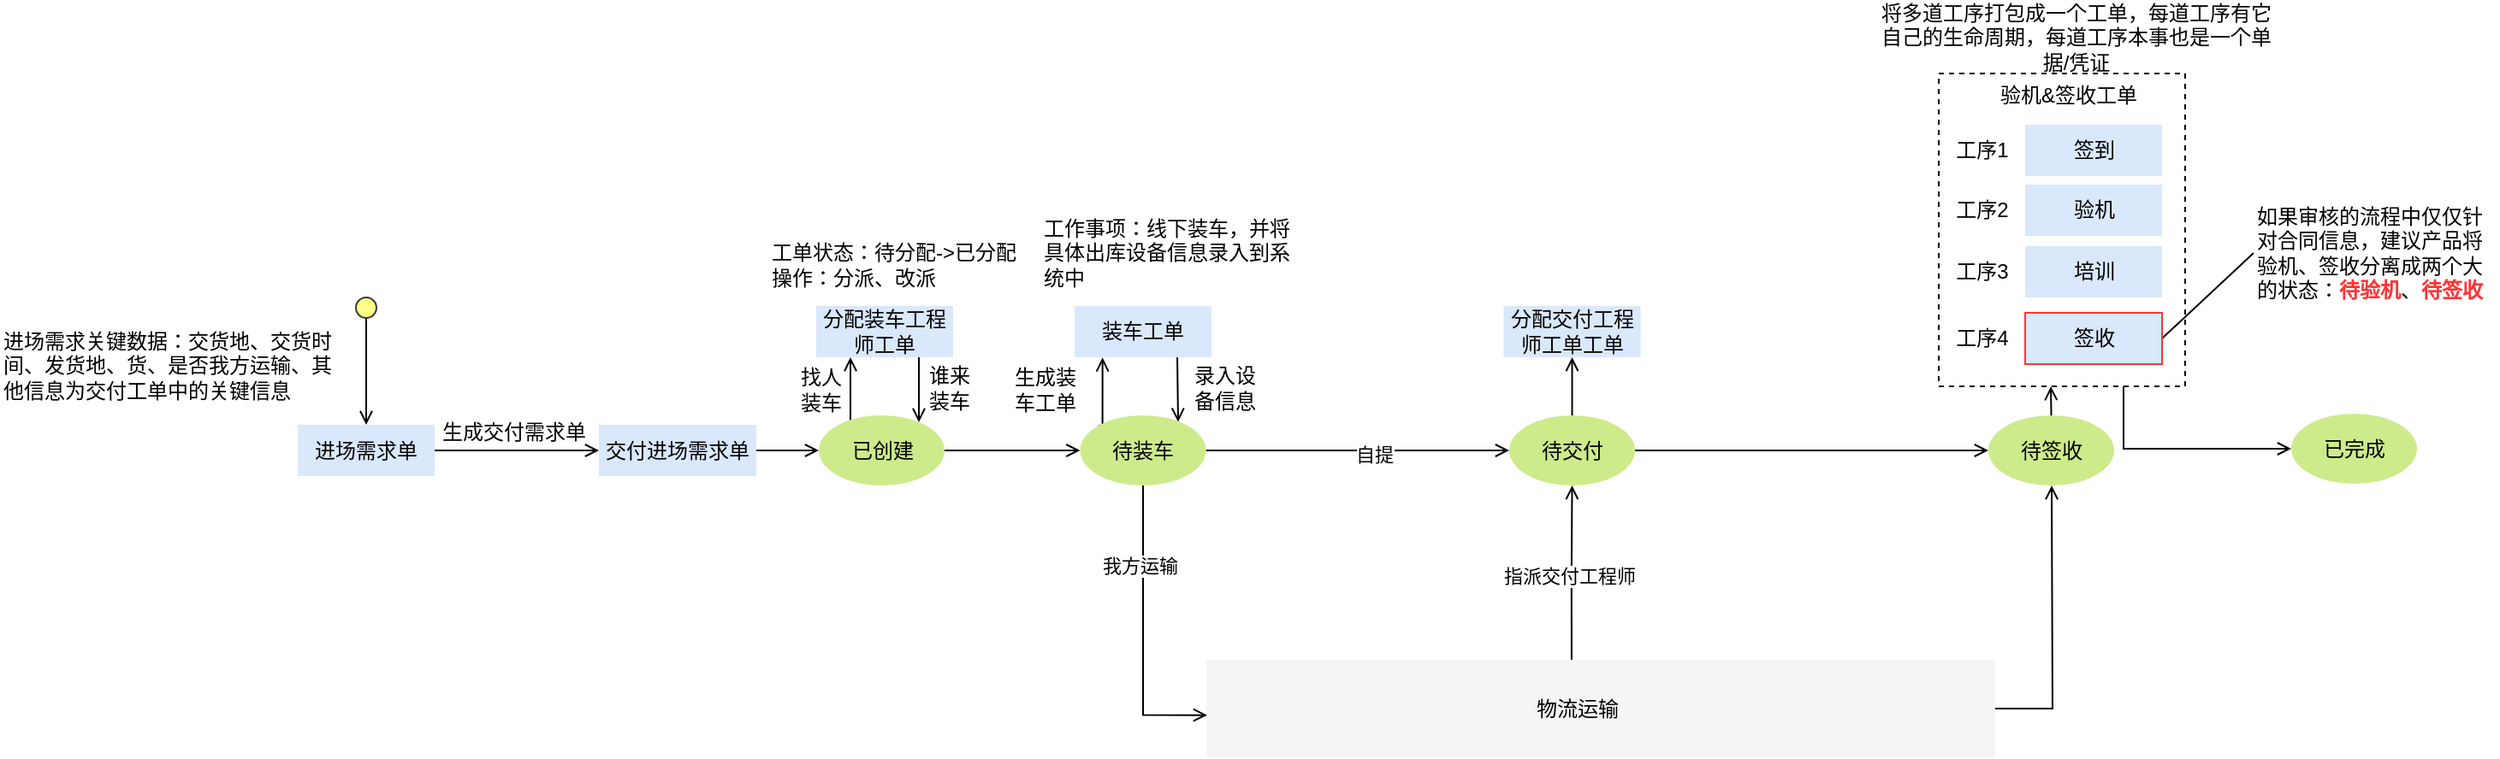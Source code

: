 <mxfile version="20.2.6" type="github" pages="8">
  <diagram id="B3kgOfJoqGJ2eT8AgkZ6" name="进场业务流程">
    <mxGraphModel dx="1422" dy="725" grid="0" gridSize="10" guides="1" tooltips="1" connect="1" arrows="1" fold="1" page="1" pageScale="1" pageWidth="827" pageHeight="1169" math="0" shadow="0">
      <root>
        <mxCell id="0" />
        <mxCell id="1" parent="0" />
        <mxCell id="goCIA1izgEky2IV1ucE_-27" style="edgeStyle=orthogonalEdgeStyle;rounded=0;orthogonalLoop=1;jettySize=auto;html=1;exitX=0.75;exitY=1;exitDx=0;exitDy=0;entryX=0;entryY=0.5;entryDx=0;entryDy=0;endArrow=open;endFill=0;" parent="1" source="goCIA1izgEky2IV1ucE_-15" target="EtlgoZdPYqRWU7xBMrw1-43" edge="1">
          <mxGeometry relative="1" as="geometry" />
        </mxCell>
        <mxCell id="goCIA1izgEky2IV1ucE_-15" value="" style="rounded=0;whiteSpace=wrap;html=1;dashed=1;" parent="1" vertex="1">
          <mxGeometry x="1281" y="47" width="144" height="183" as="geometry" />
        </mxCell>
        <mxCell id="EtlgoZdPYqRWU7xBMrw1-55" style="edgeStyle=orthogonalEdgeStyle;rounded=0;orthogonalLoop=1;jettySize=auto;html=1;exitX=1;exitY=0.5;exitDx=0;exitDy=0;entryX=0.5;entryY=1;entryDx=0;entryDy=0;endArrow=open;endFill=0;" parent="1" source="EtlgoZdPYqRWU7xBMrw1-45" edge="1">
          <mxGeometry relative="1" as="geometry">
            <mxPoint x="1347.0" y="288.0" as="targetPoint" />
          </mxGeometry>
        </mxCell>
        <mxCell id="goCIA1izgEky2IV1ucE_-25" style="edgeStyle=orthogonalEdgeStyle;rounded=0;orthogonalLoop=1;jettySize=auto;html=1;entryX=0.5;entryY=1;entryDx=0;entryDy=0;endArrow=open;endFill=0;exitX=0.463;exitY=-0.001;exitDx=0;exitDy=0;exitPerimeter=0;" parent="1" source="EtlgoZdPYqRWU7xBMrw1-45" target="goCIA1izgEky2IV1ucE_-18" edge="1">
          <mxGeometry relative="1" as="geometry" />
        </mxCell>
        <mxCell id="goCIA1izgEky2IV1ucE_-26" value="指派交付工程师" style="edgeLabel;html=1;align=center;verticalAlign=middle;resizable=0;points=[];" parent="goCIA1izgEky2IV1ucE_-25" vertex="1" connectable="0">
          <mxGeometry x="-0.047" y="2" relative="1" as="geometry">
            <mxPoint as="offset" />
          </mxGeometry>
        </mxCell>
        <mxCell id="EtlgoZdPYqRWU7xBMrw1-45" value="" style="rounded=0;whiteSpace=wrap;html=1;fillColor=#f5f5f5;fontColor=#333333;strokeColor=none;" parent="1" vertex="1">
          <mxGeometry x="853" y="390" width="461" height="57" as="geometry" />
        </mxCell>
        <mxCell id="EtlgoZdPYqRWU7xBMrw1-31" style="edgeStyle=orthogonalEdgeStyle;rounded=0;orthogonalLoop=1;jettySize=auto;html=1;exitX=1;exitY=0.5;exitDx=0;exitDy=0;endArrow=open;endFill=0;" parent="1" source="EtlgoZdPYqRWU7xBMrw1-1" target="EtlgoZdPYqRWU7xBMrw1-30" edge="1">
          <mxGeometry relative="1" as="geometry" />
        </mxCell>
        <mxCell id="EtlgoZdPYqRWU7xBMrw1-1" value="进场需求单" style="rounded=0;whiteSpace=wrap;html=1;fillColor=#dae8fc;strokeColor=none;" parent="1" vertex="1">
          <mxGeometry x="322" y="252.5" width="80" height="30" as="geometry" />
        </mxCell>
        <mxCell id="EtlgoZdPYqRWU7xBMrw1-9" style="edgeStyle=orthogonalEdgeStyle;rounded=0;orthogonalLoop=1;jettySize=auto;html=1;exitX=0.25;exitY=0;exitDx=0;exitDy=0;endArrow=open;endFill=0;entryX=0.25;entryY=1;entryDx=0;entryDy=0;" parent="1" target="EtlgoZdPYqRWU7xBMrw1-8" edge="1">
          <mxGeometry relative="1" as="geometry">
            <mxPoint x="645" y="251" as="sourcePoint" />
          </mxGeometry>
        </mxCell>
        <mxCell id="EtlgoZdPYqRWU7xBMrw1-4" value="生成交付需求单" style="text;html=1;strokeColor=none;fillColor=none;align=center;verticalAlign=middle;whiteSpace=wrap;rounded=0;" parent="1" vertex="1">
          <mxGeometry x="402" y="247" width="93" height="19" as="geometry" />
        </mxCell>
        <mxCell id="EtlgoZdPYqRWU7xBMrw1-6" style="edgeStyle=orthogonalEdgeStyle;rounded=0;orthogonalLoop=1;jettySize=auto;html=1;endArrow=open;endFill=0;" parent="1" source="EtlgoZdPYqRWU7xBMrw1-5" target="EtlgoZdPYqRWU7xBMrw1-1" edge="1">
          <mxGeometry relative="1" as="geometry" />
        </mxCell>
        <mxCell id="EtlgoZdPYqRWU7xBMrw1-5" value="" style="ellipse;whiteSpace=wrap;html=1;aspect=fixed;fillColor=#ffff88;strokeColor=#36393d;" parent="1" vertex="1">
          <mxGeometry x="356" y="178" width="12" height="12" as="geometry" />
        </mxCell>
        <mxCell id="EtlgoZdPYqRWU7xBMrw1-7" value="进场需求关键数据：交货地、交货时间、发货地、货、是否我方运输、其他信息为交付工单中的关键信息" style="text;html=1;strokeColor=none;fillColor=none;align=left;verticalAlign=middle;whiteSpace=wrap;rounded=0;" parent="1" vertex="1">
          <mxGeometry x="148" y="190" width="200" height="56" as="geometry" />
        </mxCell>
        <mxCell id="EtlgoZdPYqRWU7xBMrw1-11" style="edgeStyle=orthogonalEdgeStyle;rounded=0;orthogonalLoop=1;jettySize=auto;html=1;exitX=0.75;exitY=1;exitDx=0;exitDy=0;entryX=0.75;entryY=0;entryDx=0;entryDy=0;endArrow=open;endFill=0;" parent="1" source="EtlgoZdPYqRWU7xBMrw1-8" edge="1">
          <mxGeometry relative="1" as="geometry">
            <mxPoint x="685" y="251" as="targetPoint" />
          </mxGeometry>
        </mxCell>
        <mxCell id="EtlgoZdPYqRWU7xBMrw1-8" value="分配装车工程师工单" style="rounded=0;whiteSpace=wrap;html=1;fillColor=#dae8fc;strokeColor=none;" parent="1" vertex="1">
          <mxGeometry x="625" y="183" width="80" height="30" as="geometry" />
        </mxCell>
        <mxCell id="EtlgoZdPYqRWU7xBMrw1-10" value="工单状态：待分配-&amp;gt;已分配&lt;br&gt;操作：分派、改派" style="text;html=1;strokeColor=none;fillColor=none;align=left;verticalAlign=middle;whiteSpace=wrap;rounded=0;" parent="1" vertex="1">
          <mxGeometry x="597" y="140" width="157" height="38" as="geometry" />
        </mxCell>
        <mxCell id="EtlgoZdPYqRWU7xBMrw1-15" value="谁来装车" style="text;html=1;strokeColor=none;fillColor=none;align=center;verticalAlign=middle;whiteSpace=wrap;rounded=0;" parent="1" vertex="1">
          <mxGeometry x="688.5" y="216" width="28" height="30" as="geometry" />
        </mxCell>
        <mxCell id="EtlgoZdPYqRWU7xBMrw1-16" value="找人装车" style="text;html=1;strokeColor=none;fillColor=none;align=center;verticalAlign=middle;whiteSpace=wrap;rounded=0;" parent="1" vertex="1">
          <mxGeometry x="614" y="217" width="28" height="30" as="geometry" />
        </mxCell>
        <mxCell id="EtlgoZdPYqRWU7xBMrw1-52" style="edgeStyle=orthogonalEdgeStyle;rounded=0;orthogonalLoop=1;jettySize=auto;html=1;exitX=0.75;exitY=1;exitDx=0;exitDy=0;entryX=0.779;entryY=0.094;entryDx=0;entryDy=0;entryPerimeter=0;endArrow=open;endFill=0;" parent="1" source="EtlgoZdPYqRWU7xBMrw1-23" target="EtlgoZdPYqRWU7xBMrw1-36" edge="1">
          <mxGeometry relative="1" as="geometry" />
        </mxCell>
        <mxCell id="EtlgoZdPYqRWU7xBMrw1-23" value="装车工单" style="rounded=0;whiteSpace=wrap;html=1;fillColor=#dae8fc;strokeColor=none;" parent="1" vertex="1">
          <mxGeometry x="776" y="183" width="80" height="30" as="geometry" />
        </mxCell>
        <mxCell id="EtlgoZdPYqRWU7xBMrw1-25" value="生成装车工单" style="text;html=1;strokeColor=none;fillColor=none;align=center;verticalAlign=middle;whiteSpace=wrap;rounded=0;" parent="1" vertex="1">
          <mxGeometry x="736" y="217" width="46" height="30" as="geometry" />
        </mxCell>
        <mxCell id="EtlgoZdPYqRWU7xBMrw1-26" value="工作事项：线下装车，并将具体出库设备信息录入到系统中" style="text;html=1;strokeColor=none;fillColor=none;align=left;verticalAlign=middle;whiteSpace=wrap;rounded=0;" parent="1" vertex="1">
          <mxGeometry x="756" y="133" width="157" height="38" as="geometry" />
        </mxCell>
        <mxCell id="EtlgoZdPYqRWU7xBMrw1-34" style="edgeStyle=orthogonalEdgeStyle;rounded=0;orthogonalLoop=1;jettySize=auto;html=1;exitX=1;exitY=0.5;exitDx=0;exitDy=0;endArrow=open;endFill=0;" parent="1" source="EtlgoZdPYqRWU7xBMrw1-30" target="EtlgoZdPYqRWU7xBMrw1-32" edge="1">
          <mxGeometry relative="1" as="geometry" />
        </mxCell>
        <mxCell id="EtlgoZdPYqRWU7xBMrw1-30" value="交付进场需求单" style="rounded=0;whiteSpace=wrap;html=1;fillColor=#dae8fc;strokeColor=none;" parent="1" vertex="1">
          <mxGeometry x="498" y="252.5" width="92" height="30" as="geometry" />
        </mxCell>
        <mxCell id="EtlgoZdPYqRWU7xBMrw1-37" style="edgeStyle=orthogonalEdgeStyle;rounded=0;orthogonalLoop=1;jettySize=auto;html=1;exitX=1;exitY=0.5;exitDx=0;exitDy=0;endArrow=open;endFill=0;" parent="1" source="EtlgoZdPYqRWU7xBMrw1-32" target="EtlgoZdPYqRWU7xBMrw1-36" edge="1">
          <mxGeometry relative="1" as="geometry" />
        </mxCell>
        <mxCell id="EtlgoZdPYqRWU7xBMrw1-32" value="已创建" style="ellipse;whiteSpace=wrap;html=1;fillColor=#cdeb8b;strokeColor=none;" parent="1" vertex="1">
          <mxGeometry x="626.5" y="247" width="73.5" height="41" as="geometry" />
        </mxCell>
        <mxCell id="EtlgoZdPYqRWU7xBMrw1-38" style="edgeStyle=orthogonalEdgeStyle;rounded=0;orthogonalLoop=1;jettySize=auto;html=1;exitX=0;exitY=0;exitDx=0;exitDy=0;entryX=0.204;entryY=1.006;entryDx=0;entryDy=0;entryPerimeter=0;endArrow=open;endFill=0;" parent="1" source="EtlgoZdPYqRWU7xBMrw1-36" target="EtlgoZdPYqRWU7xBMrw1-23" edge="1">
          <mxGeometry relative="1" as="geometry" />
        </mxCell>
        <mxCell id="EtlgoZdPYqRWU7xBMrw1-54" style="edgeStyle=orthogonalEdgeStyle;rounded=0;orthogonalLoop=1;jettySize=auto;html=1;exitX=0.5;exitY=1;exitDx=0;exitDy=0;entryX=0.001;entryY=0.567;entryDx=0;entryDy=0;entryPerimeter=0;endArrow=open;endFill=0;" parent="1" source="EtlgoZdPYqRWU7xBMrw1-36" target="EtlgoZdPYqRWU7xBMrw1-45" edge="1">
          <mxGeometry relative="1" as="geometry" />
        </mxCell>
        <mxCell id="goCIA1izgEky2IV1ucE_-22" value="我方运输" style="edgeLabel;html=1;align=center;verticalAlign=middle;resizable=0;points=[];" parent="EtlgoZdPYqRWU7xBMrw1-54" vertex="1" connectable="0">
          <mxGeometry x="-0.454" y="-2" relative="1" as="geometry">
            <mxPoint as="offset" />
          </mxGeometry>
        </mxCell>
        <mxCell id="goCIA1izgEky2IV1ucE_-19" style="edgeStyle=orthogonalEdgeStyle;rounded=0;orthogonalLoop=1;jettySize=auto;html=1;exitX=1;exitY=0.5;exitDx=0;exitDy=0;endArrow=open;endFill=0;" parent="1" source="EtlgoZdPYqRWU7xBMrw1-36" target="goCIA1izgEky2IV1ucE_-18" edge="1">
          <mxGeometry relative="1" as="geometry" />
        </mxCell>
        <mxCell id="goCIA1izgEky2IV1ucE_-21" value="自提" style="edgeLabel;html=1;align=center;verticalAlign=middle;resizable=0;points=[];" parent="goCIA1izgEky2IV1ucE_-19" vertex="1" connectable="0">
          <mxGeometry x="0.106" y="-2" relative="1" as="geometry">
            <mxPoint as="offset" />
          </mxGeometry>
        </mxCell>
        <mxCell id="EtlgoZdPYqRWU7xBMrw1-36" value="待装车" style="ellipse;whiteSpace=wrap;html=1;fillColor=#cdeb8b;strokeColor=none;" parent="1" vertex="1">
          <mxGeometry x="779.25" y="247" width="73.5" height="41" as="geometry" />
        </mxCell>
        <mxCell id="EtlgoZdPYqRWU7xBMrw1-43" value="已完成" style="ellipse;whiteSpace=wrap;html=1;fillColor=#cdeb8b;strokeColor=none;" parent="1" vertex="1">
          <mxGeometry x="1487" y="246" width="73.5" height="41" as="geometry" />
        </mxCell>
        <mxCell id="EtlgoZdPYqRWU7xBMrw1-46" value="物流运输" style="text;html=1;strokeColor=none;fillColor=none;align=center;verticalAlign=middle;whiteSpace=wrap;rounded=0;" parent="1" vertex="1">
          <mxGeometry x="1040" y="403.5" width="60" height="30" as="geometry" />
        </mxCell>
        <mxCell id="EtlgoZdPYqRWU7xBMrw1-53" value="录入设备信息" style="text;html=1;strokeColor=none;fillColor=none;align=center;verticalAlign=middle;whiteSpace=wrap;rounded=0;" parent="1" vertex="1">
          <mxGeometry x="841" y="216" width="46" height="30" as="geometry" />
        </mxCell>
        <mxCell id="goCIA1izgEky2IV1ucE_-17" style="edgeStyle=orthogonalEdgeStyle;rounded=0;orthogonalLoop=1;jettySize=auto;html=1;exitX=0.5;exitY=0;exitDx=0;exitDy=0;entryX=0.455;entryY=1;entryDx=0;entryDy=0;entryPerimeter=0;endArrow=open;endFill=0;" parent="1" source="goCIA1izgEky2IV1ucE_-2" target="goCIA1izgEky2IV1ucE_-15" edge="1">
          <mxGeometry relative="1" as="geometry" />
        </mxCell>
        <mxCell id="goCIA1izgEky2IV1ucE_-2" value="待签收" style="ellipse;whiteSpace=wrap;html=1;fillColor=#cdeb8b;strokeColor=none;" parent="1" vertex="1">
          <mxGeometry x="1310" y="247" width="73.5" height="41" as="geometry" />
        </mxCell>
        <mxCell id="goCIA1izgEky2IV1ucE_-7" value="签到" style="rounded=0;whiteSpace=wrap;html=1;fillColor=#dae8fc;strokeColor=none;" parent="1" vertex="1">
          <mxGeometry x="1331.5" y="77" width="80" height="30" as="geometry" />
        </mxCell>
        <mxCell id="goCIA1izgEky2IV1ucE_-8" value="验机" style="rounded=0;whiteSpace=wrap;html=1;fillColor=#dae8fc;strokeColor=none;" parent="1" vertex="1">
          <mxGeometry x="1331.5" y="112" width="80" height="30" as="geometry" />
        </mxCell>
        <mxCell id="goCIA1izgEky2IV1ucE_-9" value="工序1" style="text;html=1;strokeColor=none;fillColor=none;align=center;verticalAlign=middle;whiteSpace=wrap;rounded=0;" parent="1" vertex="1">
          <mxGeometry x="1287" y="80.5" width="39" height="23" as="geometry" />
        </mxCell>
        <mxCell id="goCIA1izgEky2IV1ucE_-10" value="工序2" style="text;html=1;strokeColor=none;fillColor=none;align=center;verticalAlign=middle;whiteSpace=wrap;rounded=0;" parent="1" vertex="1">
          <mxGeometry x="1287" y="115.5" width="39" height="23" as="geometry" />
        </mxCell>
        <mxCell id="goCIA1izgEky2IV1ucE_-11" value="培训" style="rounded=0;whiteSpace=wrap;html=1;fillColor=#dae8fc;strokeColor=none;" parent="1" vertex="1">
          <mxGeometry x="1331.5" y="148" width="80" height="30" as="geometry" />
        </mxCell>
        <mxCell id="goCIA1izgEky2IV1ucE_-12" value="工序3" style="text;html=1;strokeColor=none;fillColor=none;align=center;verticalAlign=middle;whiteSpace=wrap;rounded=0;" parent="1" vertex="1">
          <mxGeometry x="1287" y="151.5" width="39" height="23" as="geometry" />
        </mxCell>
        <mxCell id="SAXbJyebcPuRpyutvXwI-2" style="rounded=0;orthogonalLoop=1;jettySize=auto;html=1;exitX=1;exitY=0.5;exitDx=0;exitDy=0;entryX=0;entryY=0.5;entryDx=0;entryDy=0;endArrow=none;endFill=0;" parent="1" source="goCIA1izgEky2IV1ucE_-13" target="SAXbJyebcPuRpyutvXwI-1" edge="1">
          <mxGeometry relative="1" as="geometry" />
        </mxCell>
        <mxCell id="goCIA1izgEky2IV1ucE_-13" value="签收" style="rounded=0;whiteSpace=wrap;html=1;fillColor=#dae8fc;strokeColor=#FF3333;" parent="1" vertex="1">
          <mxGeometry x="1331.5" y="187" width="80" height="30" as="geometry" />
        </mxCell>
        <mxCell id="goCIA1izgEky2IV1ucE_-14" value="工序4" style="text;html=1;strokeColor=none;fillColor=none;align=center;verticalAlign=middle;whiteSpace=wrap;rounded=0;" parent="1" vertex="1">
          <mxGeometry x="1287" y="190" width="39" height="23" as="geometry" />
        </mxCell>
        <mxCell id="goCIA1izgEky2IV1ucE_-16" value="将多道工序打包成一个工单，每道工序有它自己的生命周期，每道工序本事也是一个单据/凭证" style="text;html=1;strokeColor=none;fillColor=none;align=center;verticalAlign=middle;whiteSpace=wrap;rounded=0;dashed=1;" parent="1" vertex="1">
          <mxGeometry x="1246" y="11" width="231" height="30" as="geometry" />
        </mxCell>
        <mxCell id="goCIA1izgEky2IV1ucE_-20" style="edgeStyle=orthogonalEdgeStyle;rounded=0;orthogonalLoop=1;jettySize=auto;html=1;exitX=1;exitY=0.5;exitDx=0;exitDy=0;entryX=0;entryY=0.5;entryDx=0;entryDy=0;endArrow=open;endFill=0;" parent="1" source="goCIA1izgEky2IV1ucE_-18" target="goCIA1izgEky2IV1ucE_-2" edge="1">
          <mxGeometry relative="1" as="geometry" />
        </mxCell>
        <mxCell id="goCIA1izgEky2IV1ucE_-24" style="edgeStyle=orthogonalEdgeStyle;rounded=0;orthogonalLoop=1;jettySize=auto;html=1;exitX=0.5;exitY=0;exitDx=0;exitDy=0;entryX=0.5;entryY=1;entryDx=0;entryDy=0;endArrow=open;endFill=0;" parent="1" source="goCIA1izgEky2IV1ucE_-18" target="goCIA1izgEky2IV1ucE_-23" edge="1">
          <mxGeometry relative="1" as="geometry" />
        </mxCell>
        <mxCell id="goCIA1izgEky2IV1ucE_-18" value="待交付" style="ellipse;whiteSpace=wrap;html=1;fillColor=#cdeb8b;strokeColor=none;" parent="1" vertex="1">
          <mxGeometry x="1030" y="247" width="73.5" height="41" as="geometry" />
        </mxCell>
        <mxCell id="goCIA1izgEky2IV1ucE_-23" value="分配交付工程师工单工单" style="rounded=0;whiteSpace=wrap;html=1;fillColor=#dae8fc;strokeColor=none;" parent="1" vertex="1">
          <mxGeometry x="1026.75" y="183" width="80" height="30" as="geometry" />
        </mxCell>
        <mxCell id="goCIA1izgEky2IV1ucE_-28" value="验机&amp;amp;签收工单" style="text;html=1;strokeColor=none;fillColor=none;align=center;verticalAlign=middle;whiteSpace=wrap;rounded=0;dashed=1;" parent="1" vertex="1">
          <mxGeometry x="1312" y="45" width="90" height="30" as="geometry" />
        </mxCell>
        <mxCell id="SAXbJyebcPuRpyutvXwI-1" value="如果审核的流程中仅仅针对合同信息，建议产品将验机、签收分离成两个大的状态：&lt;font color=&quot;#ff3333&quot;&gt;&lt;b&gt;待验机&lt;/b&gt;&lt;/font&gt;、&lt;font color=&quot;#ff3333&quot;&gt;&lt;b&gt;待签收&lt;/b&gt;&lt;/font&gt;" style="text;html=1;strokeColor=none;fillColor=none;align=left;verticalAlign=middle;whiteSpace=wrap;rounded=0;" parent="1" vertex="1">
          <mxGeometry x="1465" y="100" width="143" height="104" as="geometry" />
        </mxCell>
      </root>
    </mxGraphModel>
  </diagram>
  <diagram id="gpOsi4FiKirAq0keNe3O" name="进场需求场景">
    <mxGraphModel dx="1422" dy="725" grid="0" gridSize="10" guides="1" tooltips="1" connect="1" arrows="1" fold="1" page="1" pageScale="1" pageWidth="827" pageHeight="1169" math="0" shadow="0">
      <root>
        <mxCell id="0" />
        <mxCell id="1" parent="0" />
        <mxCell id="PWnfB032hDwX9CCOoJTm-22" style="edgeStyle=orthogonalEdgeStyle;rounded=0;orthogonalLoop=1;jettySize=auto;html=1;endArrow=open;endFill=0;strokeColor=#0000FF;exitX=0.074;exitY=0.999;exitDx=0;exitDy=0;exitPerimeter=0;" parent="1" source="PWnfB032hDwX9CCOoJTm-1" edge="1">
          <mxGeometry relative="1" as="geometry">
            <mxPoint x="198" y="444" as="targetPoint" />
          </mxGeometry>
        </mxCell>
        <mxCell id="PWnfB032hDwX9CCOoJTm-57" style="edgeStyle=orthogonalEdgeStyle;rounded=0;orthogonalLoop=1;jettySize=auto;html=1;exitX=0.176;exitY=-0.011;exitDx=0;exitDy=0;endArrow=open;endFill=0;strokeColor=#FF3333;exitPerimeter=0;entryX=0.181;entryY=1.007;entryDx=0;entryDy=0;entryPerimeter=0;" parent="1" source="PWnfB032hDwX9CCOoJTm-1" target="PWnfB032hDwX9CCOoJTm-8" edge="1">
          <mxGeometry relative="1" as="geometry">
            <mxPoint x="261" y="123" as="targetPoint" />
          </mxGeometry>
        </mxCell>
        <mxCell id="PWnfB032hDwX9CCOoJTm-1" value="&lt;div style=&quot;&quot;&gt;订单&lt;/div&gt;" style="rounded=0;whiteSpace=wrap;html=1;align=center;" parent="1" vertex="1">
          <mxGeometry x="152" y="242" width="619" height="60" as="geometry" />
        </mxCell>
        <mxCell id="PWnfB032hDwX9CCOoJTm-9" style="edgeStyle=orthogonalEdgeStyle;rounded=0;orthogonalLoop=1;jettySize=auto;html=1;endArrow=open;endFill=0;strokeColor=#0000FF;entryX=0.073;entryY=0.006;entryDx=0;entryDy=0;entryPerimeter=0;exitX=0.08;exitY=1.001;exitDx=0;exitDy=0;exitPerimeter=0;" parent="1" source="PWnfB032hDwX9CCOoJTm-8" target="PWnfB032hDwX9CCOoJTm-1" edge="1">
          <mxGeometry relative="1" as="geometry">
            <mxPoint x="189" y="76" as="sourcePoint" />
            <mxPoint x="183" y="177" as="targetPoint" />
          </mxGeometry>
        </mxCell>
        <mxCell id="PWnfB032hDwX9CCOoJTm-8" value="平台" style="text;html=1;strokeColor=#000000;fillColor=#FFFFFF;align=center;verticalAlign=middle;whiteSpace=wrap;rounded=0;" parent="1" vertex="1">
          <mxGeometry x="146.5" y="73" width="628.5" height="49" as="geometry" />
        </mxCell>
        <mxCell id="PWnfB032hDwX9CCOoJTm-10" value="发起进场" style="text;html=1;strokeColor=none;fillColor=none;align=center;verticalAlign=middle;whiteSpace=wrap;rounded=0;" parent="1" vertex="1">
          <mxGeometry x="161" y="147" width="25" height="62" as="geometry" />
        </mxCell>
        <mxCell id="PWnfB032hDwX9CCOoJTm-11" value="1.0" style="text;html=1;strokeColor=none;fillColor=none;align=center;verticalAlign=middle;whiteSpace=wrap;rounded=0;" parent="1" vertex="1">
          <mxGeometry x="143" y="166" width="23" height="30" as="geometry" />
        </mxCell>
        <mxCell id="PWnfB032hDwX9CCOoJTm-31" style="edgeStyle=orthogonalEdgeStyle;rounded=0;orthogonalLoop=1;jettySize=auto;html=1;exitX=0.25;exitY=1;exitDx=0;exitDy=0;endArrow=open;endFill=0;strokeColor=#0000FF;entryX=0.25;entryY=0;entryDx=0;entryDy=0;dashed=1;" parent="1" source="PWnfB032hDwX9CCOoJTm-12" target="PWnfB032hDwX9CCOoJTm-24" edge="1">
          <mxGeometry relative="1" as="geometry" />
        </mxCell>
        <mxCell id="PWnfB032hDwX9CCOoJTm-34" value="我方运输" style="edgeStyle=orthogonalEdgeStyle;rounded=0;orthogonalLoop=1;jettySize=auto;html=1;endArrow=open;endFill=0;strokeColor=#0000FF;exitX=0.994;exitY=0.204;exitDx=0;exitDy=0;exitPerimeter=0;entryX=0;entryY=0.5;entryDx=0;entryDy=0;" parent="1" source="PWnfB032hDwX9CCOoJTm-18" target="PWnfB032hDwX9CCOoJTm-30" edge="1">
          <mxGeometry x="-0.692" relative="1" as="geometry">
            <mxPoint x="288" y="443" as="sourcePoint" />
            <Array as="points">
              <mxPoint x="375" y="478" />
              <mxPoint x="375" y="400" />
            </Array>
            <mxPoint as="offset" />
          </mxGeometry>
        </mxCell>
        <mxCell id="PWnfB032hDwX9CCOoJTm-42" style="edgeStyle=orthogonalEdgeStyle;rounded=0;orthogonalLoop=1;jettySize=auto;html=1;exitX=0.843;exitY=1.007;exitDx=0;exitDy=0;entryX=0.843;entryY=0.013;entryDx=0;entryDy=0;entryPerimeter=0;endArrow=open;endFill=0;strokeColor=#0000FF;exitPerimeter=0;" parent="1" source="PWnfB032hDwX9CCOoJTm-12" target="PWnfB032hDwX9CCOoJTm-24" edge="1">
          <mxGeometry relative="1" as="geometry" />
        </mxCell>
        <mxCell id="PWnfB032hDwX9CCOoJTm-44" style="edgeStyle=orthogonalEdgeStyle;rounded=0;orthogonalLoop=1;jettySize=auto;html=1;exitX=0.115;exitY=1.007;exitDx=0;exitDy=0;entryX=0.75;entryY=1;entryDx=0;entryDy=0;endArrow=open;endFill=0;strokeColor=#FF3333;exitPerimeter=0;fillColor=#f8cecc;" parent="1" source="PWnfB032hDwX9CCOoJTm-12" target="PWnfB032hDwX9CCOoJTm-18" edge="1">
          <mxGeometry relative="1" as="geometry" />
        </mxCell>
        <mxCell id="PWnfB032hDwX9CCOoJTm-12" value="&lt;div style=&quot;&quot;&gt;服务&lt;/div&gt;" style="rounded=0;whiteSpace=wrap;html=1;align=center;" parent="1" vertex="1">
          <mxGeometry x="438" y="536" width="159" height="66" as="geometry" />
        </mxCell>
        <mxCell id="PWnfB032hDwX9CCOoJTm-28" style="edgeStyle=orthogonalEdgeStyle;rounded=0;orthogonalLoop=1;jettySize=auto;html=1;endArrow=open;endFill=0;strokeColor=#0000FF;" parent="1" target="PWnfB032hDwX9CCOoJTm-12" edge="1">
          <mxGeometry relative="1" as="geometry">
            <mxPoint x="310" y="569" as="sourcePoint" />
          </mxGeometry>
        </mxCell>
        <mxCell id="PWnfB032hDwX9CCOoJTm-54" style="edgeStyle=orthogonalEdgeStyle;rounded=0;orthogonalLoop=1;jettySize=auto;html=1;exitX=0.681;exitY=0.005;exitDx=0;exitDy=0;entryX=0.173;entryY=0.992;entryDx=0;entryDy=0;entryPerimeter=0;endArrow=open;endFill=0;strokeColor=#FF3333;fillColor=#e51400;exitPerimeter=0;" parent="1" source="PWnfB032hDwX9CCOoJTm-18" target="PWnfB032hDwX9CCOoJTm-1" edge="1">
          <mxGeometry relative="1" as="geometry" />
        </mxCell>
        <mxCell id="3ORErz5aH6ekcn2xg8UL-1" style="edgeStyle=orthogonalEdgeStyle;rounded=0;orthogonalLoop=1;jettySize=auto;html=1;exitX=0.5;exitY=1;exitDx=0;exitDy=0;endArrow=open;endFill=0;strokeColor=#0000FF;" parent="1" source="PWnfB032hDwX9CCOoJTm-18" target="PWnfB032hDwX9CCOoJTm-60" edge="1">
          <mxGeometry relative="1" as="geometry" />
        </mxCell>
        <mxCell id="PWnfB032hDwX9CCOoJTm-18" value="&lt;div style=&quot;&quot;&gt;交付&lt;/div&gt;" style="rounded=0;whiteSpace=wrap;html=1;align=center;" parent="1" vertex="1">
          <mxGeometry x="150" y="446" width="159" height="156" as="geometry" />
        </mxCell>
        <mxCell id="PWnfB032hDwX9CCOoJTm-24" value="&lt;div style=&quot;&quot;&gt;资产&lt;/div&gt;" style="rounded=0;whiteSpace=wrap;html=1;align=center;" parent="1" vertex="1">
          <mxGeometry x="438" y="694" width="159" height="66" as="geometry" />
        </mxCell>
        <mxCell id="PWnfB032hDwX9CCOoJTm-26" value="创建进场&lt;br&gt;交付需求" style="text;html=1;strokeColor=none;fillColor=none;align=center;verticalAlign=middle;whiteSpace=wrap;rounded=0;shadow=1;" parent="1" vertex="1">
          <mxGeometry x="162" y="326" width="19" height="105" as="geometry" />
        </mxCell>
        <mxCell id="PWnfB032hDwX9CCOoJTm-27" value="1.1" style="text;html=1;strokeColor=none;fillColor=none;align=center;verticalAlign=middle;whiteSpace=wrap;rounded=0;" parent="1" vertex="1">
          <mxGeometry x="139" y="367" width="23" height="30" as="geometry" />
        </mxCell>
        <mxCell id="PWnfB032hDwX9CCOoJTm-29" value="1.2 创建进场服务需求" style="text;html=1;strokeColor=none;fillColor=none;align=center;verticalAlign=middle;whiteSpace=wrap;rounded=0;shadow=1;" parent="1" vertex="1">
          <mxGeometry x="313" y="530" width="121" height="38" as="geometry" />
        </mxCell>
        <mxCell id="PWnfB032hDwX9CCOoJTm-48" style="edgeStyle=orthogonalEdgeStyle;rounded=0;orthogonalLoop=1;jettySize=auto;html=1;endArrow=open;endFill=0;strokeColor=#0000FF;" parent="1" source="PWnfB032hDwX9CCOoJTm-30" target="PWnfB032hDwX9CCOoJTm-12" edge="1">
          <mxGeometry relative="1" as="geometry" />
        </mxCell>
        <mxCell id="PWnfB032hDwX9CCOoJTm-51" value="司机具备交付能力" style="edgeLabel;html=1;align=center;verticalAlign=middle;resizable=0;points=[];" parent="PWnfB032hDwX9CCOoJTm-48" vertex="1" connectable="0">
          <mxGeometry x="-0.214" y="-2" relative="1" as="geometry">
            <mxPoint x="2" y="-25" as="offset" />
          </mxGeometry>
        </mxCell>
        <mxCell id="PWnfB032hDwX9CCOoJTm-30" value="&lt;div style=&quot;&quot;&gt;物流&lt;/div&gt;" style="rounded=0;whiteSpace=wrap;html=1;align=center;" parent="1" vertex="1">
          <mxGeometry x="438" y="367" width="159" height="66" as="geometry" />
        </mxCell>
        <mxCell id="PWnfB032hDwX9CCOoJTm-32" value="锁定库存" style="text;html=1;strokeColor=none;fillColor=none;align=center;verticalAlign=middle;whiteSpace=wrap;rounded=0;shadow=1;" parent="1" vertex="1">
          <mxGeometry x="456" y="592" width="15" height="109" as="geometry" />
        </mxCell>
        <mxCell id="PWnfB032hDwX9CCOoJTm-33" value="1.2.1" style="text;html=1;strokeColor=none;fillColor=none;align=center;verticalAlign=middle;whiteSpace=wrap;rounded=0;shadow=0;" parent="1" vertex="1">
          <mxGeometry x="425" y="627.5" width="34" height="30" as="geometry" />
        </mxCell>
        <mxCell id="PWnfB032hDwX9CCOoJTm-36" value="1.3 创建物流需求" style="text;html=1;strokeColor=none;fillColor=none;align=center;verticalAlign=middle;whiteSpace=wrap;rounded=0;shadow=1;" parent="1" vertex="1">
          <mxGeometry x="337.5" y="372" width="100.5" height="29" as="geometry" />
        </mxCell>
        <mxCell id="PWnfB032hDwX9CCOoJTm-37" value="1.2.2" style="text;html=1;strokeColor=none;fillColor=none;align=center;verticalAlign=middle;whiteSpace=wrap;rounded=0;shadow=0;" parent="1" vertex="1">
          <mxGeometry x="475" y="627.5" width="34" height="30" as="geometry" />
        </mxCell>
        <mxCell id="PWnfB032hDwX9CCOoJTm-41" value="设备已租" style="text;html=1;strokeColor=none;fillColor=none;align=center;verticalAlign=middle;whiteSpace=wrap;rounded=0;shadow=1;" parent="1" vertex="1">
          <mxGeometry x="555" y="588" width="15" height="109" as="geometry" />
        </mxCell>
        <mxCell id="PWnfB032hDwX9CCOoJTm-43" value="1.2.3" style="text;html=1;strokeColor=none;fillColor=none;align=center;verticalAlign=middle;whiteSpace=wrap;rounded=0;shadow=0;" parent="1" vertex="1">
          <mxGeometry x="525" y="627.5" width="34" height="30" as="geometry" />
        </mxCell>
        <mxCell id="PWnfB032hDwX9CCOoJTm-45" value="1.2.4&amp;nbsp; 完成进场" style="text;html=1;strokeColor=none;fillColor=none;align=center;verticalAlign=middle;whiteSpace=wrap;rounded=0;shadow=1;" parent="1" vertex="1">
          <mxGeometry x="304" y="585" width="121" height="38" as="geometry" />
        </mxCell>
        <mxCell id="PWnfB032hDwX9CCOoJTm-46" style="edgeStyle=orthogonalEdgeStyle;rounded=0;orthogonalLoop=1;jettySize=auto;html=1;entryX=0.535;entryY=-0.007;entryDx=0;entryDy=0;endArrow=open;endFill=0;strokeColor=#0000FF;entryPerimeter=0;" parent="1" target="PWnfB032hDwX9CCOoJTm-24" edge="1">
          <mxGeometry relative="1" as="geometry">
            <mxPoint x="523" y="604" as="sourcePoint" />
            <mxPoint x="582.037" y="704.858" as="targetPoint" />
          </mxGeometry>
        </mxCell>
        <mxCell id="PWnfB032hDwX9CCOoJTm-47" value="设备待进场" style="text;html=1;strokeColor=none;fillColor=none;align=center;verticalAlign=middle;whiteSpace=wrap;rounded=0;shadow=1;" parent="1" vertex="1">
          <mxGeometry x="505" y="594" width="15" height="109" as="geometry" />
        </mxCell>
        <mxCell id="PWnfB032hDwX9CCOoJTm-49" value="1.3.1 指派交付工程师" style="text;html=1;strokeColor=none;fillColor=none;align=center;verticalAlign=middle;whiteSpace=wrap;rounded=0;shadow=1;" parent="1" vertex="1">
          <mxGeometry x="522" y="480" width="122" height="29" as="geometry" />
        </mxCell>
        <mxCell id="PWnfB032hDwX9CCOoJTm-53" value="1.4 设备计费" style="text;html=1;strokeColor=none;fillColor=none;align=center;verticalAlign=middle;whiteSpace=wrap;rounded=0;shadow=1;" parent="1" vertex="1">
          <mxGeometry x="139" y="635" width="87" height="38" as="geometry" />
        </mxCell>
        <mxCell id="PWnfB032hDwX9CCOoJTm-55" value="完成进场" style="text;html=1;strokeColor=none;fillColor=none;align=center;verticalAlign=middle;whiteSpace=wrap;rounded=0;shadow=1;" parent="1" vertex="1">
          <mxGeometry x="234" y="329.5" width="19" height="105" as="geometry" />
        </mxCell>
        <mxCell id="PWnfB032hDwX9CCOoJTm-56" value="1.5" style="text;html=1;strokeColor=none;fillColor=none;align=center;verticalAlign=middle;whiteSpace=wrap;rounded=0;" parent="1" vertex="1">
          <mxGeometry x="211" y="366.5" width="23" height="30" as="geometry" />
        </mxCell>
        <mxCell id="PWnfB032hDwX9CCOoJTm-58" value="1.6.2" style="text;html=1;strokeColor=none;fillColor=none;align=center;verticalAlign=middle;whiteSpace=wrap;rounded=0;" parent="1" vertex="1">
          <mxGeometry x="211" y="168" width="23" height="30" as="geometry" />
        </mxCell>
        <mxCell id="PWnfB032hDwX9CCOoJTm-59" value="完成进场" style="text;html=1;strokeColor=none;fillColor=none;align=center;verticalAlign=middle;whiteSpace=wrap;rounded=0;" parent="1" vertex="1">
          <mxGeometry x="234" y="155" width="25" height="62" as="geometry" />
        </mxCell>
        <mxCell id="PWnfB032hDwX9CCOoJTm-60" value="&lt;div style=&quot;&quot;&gt;业财&lt;/div&gt;" style="rounded=0;whiteSpace=wrap;html=1;align=center;" parent="1" vertex="1">
          <mxGeometry x="150" y="694" width="159" height="66" as="geometry" />
        </mxCell>
      </root>
    </mxGraphModel>
  </diagram>
  <diagram id="lBlu_qUQjzXMcRqfXPru" name="物流">
    <mxGraphModel dx="1293" dy="628" grid="0" gridSize="10" guides="1" tooltips="1" connect="1" arrows="1" fold="1" page="1" pageScale="1" pageWidth="827" pageHeight="1169" math="0" shadow="0">
      <root>
        <mxCell id="0" />
        <mxCell id="1" parent="0" />
        <mxCell id="5pfDBnXKAVG5DaRoPYwW-54" value="" style="rounded=0;whiteSpace=wrap;html=1;fillColor=#d5e8d4;strokeColor=#82b366;dashed=1;" parent="1" vertex="1">
          <mxGeometry x="1066" y="222" width="325" height="496" as="geometry" />
        </mxCell>
        <mxCell id="5pfDBnXKAVG5DaRoPYwW-40" value="" style="rounded=0;whiteSpace=wrap;html=1;fillColor=#ffcc99;strokeColor=#36393d;dashed=1;" parent="1" vertex="1">
          <mxGeometry x="436.5" y="222" width="347.5" height="496" as="geometry" />
        </mxCell>
        <mxCell id="5pfDBnXKAVG5DaRoPYwW-38" value="" style="rounded=0;whiteSpace=wrap;html=1;fillColor=#ffcccc;strokeColor=#36393d;dashed=1;" parent="1" vertex="1">
          <mxGeometry x="240" y="222" width="175" height="247" as="geometry" />
        </mxCell>
        <mxCell id="5pfDBnXKAVG5DaRoPYwW-37" value="" style="rounded=0;whiteSpace=wrap;html=1;fillColor=#cdeb8b;strokeColor=#36393d;dashed=1;" parent="1" vertex="1">
          <mxGeometry x="30" y="222" width="175" height="496" as="geometry" />
        </mxCell>
        <mxCell id="5pfDBnXKAVG5DaRoPYwW-10" style="edgeStyle=orthogonalEdgeStyle;rounded=0;orthogonalLoop=1;jettySize=auto;html=1;entryX=0.25;entryY=1;entryDx=0;entryDy=0;endArrow=open;endFill=0;exitX=1;exitY=0.25;exitDx=0;exitDy=0;" parent="1" source="fnwesbcO0Oet5Vu1vJKx-1" target="5pfDBnXKAVG5DaRoPYwW-9" edge="1">
          <mxGeometry relative="1" as="geometry" />
        </mxCell>
        <mxCell id="5pfDBnXKAVG5DaRoPYwW-30" style="edgeStyle=orthogonalEdgeStyle;rounded=0;orthogonalLoop=1;jettySize=auto;html=1;exitX=0.5;exitY=1;exitDx=0;exitDy=0;entryX=0.5;entryY=0;entryDx=0;entryDy=0;startArrow=none;startFill=0;endArrow=open;endFill=0;" parent="1" source="fnwesbcO0Oet5Vu1vJKx-1" target="5pfDBnXKAVG5DaRoPYwW-29" edge="1">
          <mxGeometry relative="1" as="geometry" />
        </mxCell>
        <mxCell id="fnwesbcO0Oet5Vu1vJKx-1" value="物流需求单" style="rounded=0;whiteSpace=wrap;html=1;fillColor=#FFFFFF;" parent="1" vertex="1">
          <mxGeometry x="59" y="465" width="120" height="60" as="geometry" />
        </mxCell>
        <mxCell id="5pfDBnXKAVG5DaRoPYwW-3" style="edgeStyle=none;rounded=0;orthogonalLoop=1;jettySize=auto;html=1;exitX=0.5;exitY=1;exitDx=0;exitDy=0;endArrow=open;endFill=0;" parent="1" source="fnwesbcO0Oet5Vu1vJKx-2" target="5pfDBnXKAVG5DaRoPYwW-2" edge="1">
          <mxGeometry relative="1" as="geometry" />
        </mxCell>
        <mxCell id="fnwesbcO0Oet5Vu1vJKx-2" value="物流运输需求单" style="rounded=0;whiteSpace=wrap;html=1;fillColor=#FFFFFF;" parent="1" vertex="1">
          <mxGeometry x="447" y="465" width="120" height="60" as="geometry" />
        </mxCell>
        <mxCell id="fnwesbcO0Oet5Vu1vJKx-4" style="edgeStyle=none;rounded=0;orthogonalLoop=1;jettySize=auto;html=1;entryX=0.75;entryY=0;entryDx=0;entryDy=0;endArrow=none;endFill=0;exitX=0;exitY=0.5;exitDx=0;exitDy=0;" parent="1" source="fnwesbcO0Oet5Vu1vJKx-3" target="fnwesbcO0Oet5Vu1vJKx-2" edge="1">
          <mxGeometry relative="1" as="geometry" />
        </mxCell>
        <mxCell id="fnwesbcO0Oet5Vu1vJKx-3" value="关键信息：物流承运商" style="shape=document;whiteSpace=wrap;html=1;boundedLbl=1;fillColor=#FFFFFF;verticalAlign=top;align=left;" parent="1" vertex="1">
          <mxGeometry x="590" y="310" width="158" height="94" as="geometry" />
        </mxCell>
        <mxCell id="5pfDBnXKAVG5DaRoPYwW-2" value="物流运输需求项" style="rounded=0;whiteSpace=wrap;html=1;fillColor=#FFFFFF;" parent="1" vertex="1">
          <mxGeometry x="447" y="626" width="120" height="60" as="geometry" />
        </mxCell>
        <mxCell id="5pfDBnXKAVG5DaRoPYwW-4" value="1" style="text;html=1;strokeColor=none;fillColor=none;align=center;verticalAlign=middle;whiteSpace=wrap;rounded=0;" parent="1" vertex="1">
          <mxGeometry x="510" y="530" width="28" height="20" as="geometry" />
        </mxCell>
        <mxCell id="5pfDBnXKAVG5DaRoPYwW-5" value="N" style="text;html=1;strokeColor=none;fillColor=none;align=center;verticalAlign=middle;whiteSpace=wrap;rounded=0;" parent="1" vertex="1">
          <mxGeometry x="510" y="593" width="28" height="20" as="geometry" />
        </mxCell>
        <mxCell id="5pfDBnXKAVG5DaRoPYwW-7" style="edgeStyle=none;rounded=0;orthogonalLoop=1;jettySize=auto;html=1;entryX=0.75;entryY=0;entryDx=0;entryDy=0;endArrow=none;endFill=0;exitX=0;exitY=0.5;exitDx=0;exitDy=0;" parent="1" source="5pfDBnXKAVG5DaRoPYwW-6" target="5pfDBnXKAVG5DaRoPYwW-2" edge="1">
          <mxGeometry relative="1" as="geometry">
            <mxPoint x="578" y="573" as="sourcePoint" />
          </mxGeometry>
        </mxCell>
        <mxCell id="5pfDBnXKAVG5DaRoPYwW-6" value="关键信息：运输单号、sku、数量、关联物流需求项编号" style="shape=document;whiteSpace=wrap;html=1;boundedLbl=1;fillColor=#FFFFFF;verticalAlign=top;align=left;" parent="1" vertex="1">
          <mxGeometry x="590" y="525" width="158" height="94" as="geometry" />
        </mxCell>
        <mxCell id="5pfDBnXKAVG5DaRoPYwW-11" style="edgeStyle=orthogonalEdgeStyle;rounded=0;orthogonalLoop=1;jettySize=auto;html=1;exitX=0.75;exitY=1;exitDx=0;exitDy=0;entryX=0;entryY=0.25;entryDx=0;entryDy=0;endArrow=open;endFill=0;" parent="1" source="5pfDBnXKAVG5DaRoPYwW-9" target="fnwesbcO0Oet5Vu1vJKx-2" edge="1">
          <mxGeometry relative="1" as="geometry" />
        </mxCell>
        <mxCell id="5pfDBnXKAVG5DaRoPYwW-9" value="物流需求单与运输单关联关系表" style="rounded=0;whiteSpace=wrap;html=1;verticalAlign=middle;" parent="1" vertex="1">
          <mxGeometry x="263" y="389" width="132" height="60" as="geometry" />
        </mxCell>
        <mxCell id="5pfDBnXKAVG5DaRoPYwW-24" value="物流承运商调度" style="rounded=0;whiteSpace=wrap;html=1;verticalAlign=top;" parent="1" vertex="1">
          <mxGeometry x="263" y="250" width="132" height="79" as="geometry" />
        </mxCell>
        <mxCell id="5pfDBnXKAVG5DaRoPYwW-25" value="拆单" style="rounded=0;whiteSpace=wrap;html=1;" parent="1" vertex="1">
          <mxGeometry x="274" y="299" width="51" height="22" as="geometry" />
        </mxCell>
        <mxCell id="5pfDBnXKAVG5DaRoPYwW-26" value="合单" style="rounded=0;whiteSpace=wrap;html=1;" parent="1" vertex="1">
          <mxGeometry x="332" y="299" width="51" height="22" as="geometry" />
        </mxCell>
        <mxCell id="5pfDBnXKAVG5DaRoPYwW-27" value="" style="shape=flexArrow;endArrow=classic;html=1;rounded=0;endWidth=14.615;endSize=3.731;width=7.308;" parent="1" edge="1">
          <mxGeometry width="50" height="50" relative="1" as="geometry">
            <mxPoint x="328.81" y="334" as="sourcePoint" />
            <mxPoint x="329" y="387" as="targetPoint" />
          </mxGeometry>
        </mxCell>
        <mxCell id="5pfDBnXKAVG5DaRoPYwW-28" value="调度结果：&lt;br&gt;N个需求单由N个物流承运商承接" style="text;html=1;strokeColor=none;fillColor=none;align=center;verticalAlign=middle;whiteSpace=wrap;rounded=0;" parent="1" vertex="1">
          <mxGeometry x="337.5" y="326" width="69.5" height="68" as="geometry" />
        </mxCell>
        <mxCell id="5pfDBnXKAVG5DaRoPYwW-33" style="edgeStyle=orthogonalEdgeStyle;rounded=0;orthogonalLoop=1;jettySize=auto;html=1;exitX=1;exitY=0.5;exitDx=0;exitDy=0;entryX=0;entryY=0.5;entryDx=0;entryDy=0;startArrow=open;startFill=0;endArrow=none;endFill=0;dashed=1;" parent="1" source="5pfDBnXKAVG5DaRoPYwW-29" target="5pfDBnXKAVG5DaRoPYwW-2" edge="1">
          <mxGeometry relative="1" as="geometry" />
        </mxCell>
        <mxCell id="5pfDBnXKAVG5DaRoPYwW-29" value="物流需求项" style="rounded=0;whiteSpace=wrap;html=1;fillColor=#FFFFFF;" parent="1" vertex="1">
          <mxGeometry x="59" y="626" width="120" height="60" as="geometry" />
        </mxCell>
        <mxCell id="5pfDBnXKAVG5DaRoPYwW-31" value="1" style="text;html=1;strokeColor=none;fillColor=none;align=center;verticalAlign=middle;whiteSpace=wrap;rounded=0;" parent="1" vertex="1">
          <mxGeometry x="122" y="528" width="28" height="20" as="geometry" />
        </mxCell>
        <mxCell id="5pfDBnXKAVG5DaRoPYwW-32" value="N" style="text;html=1;strokeColor=none;fillColor=none;align=center;verticalAlign=middle;whiteSpace=wrap;rounded=0;" parent="1" vertex="1">
          <mxGeometry x="122" y="599" width="28" height="20" as="geometry" />
        </mxCell>
        <mxCell id="5pfDBnXKAVG5DaRoPYwW-34" value="关联需求项编号" style="text;html=1;strokeColor=none;fillColor=none;align=center;verticalAlign=middle;whiteSpace=wrap;rounded=0;" parent="1" vertex="1">
          <mxGeometry x="288" y="619" width="90" height="30" as="geometry" />
        </mxCell>
        <mxCell id="5pfDBnXKAVG5DaRoPYwW-39" value="物流需求单管理" style="text;html=1;strokeColor=none;fillColor=none;align=center;verticalAlign=middle;whiteSpace=wrap;rounded=0;dashed=1;" parent="1" vertex="1">
          <mxGeometry x="70" y="239" width="86" height="30" as="geometry" />
        </mxCell>
        <mxCell id="5pfDBnXKAVG5DaRoPYwW-41" value="物流承运商调度管理" style="text;html=1;strokeColor=none;fillColor=none;align=center;verticalAlign=middle;whiteSpace=wrap;rounded=0;dashed=1;" parent="1" vertex="1">
          <mxGeometry x="274" y="222" width="118" height="30" as="geometry" />
        </mxCell>
        <mxCell id="5pfDBnXKAVG5DaRoPYwW-42" value="物流运输需求单管理" style="text;html=1;strokeColor=none;fillColor=none;align=center;verticalAlign=middle;whiteSpace=wrap;rounded=0;dashed=1;" parent="1" vertex="1">
          <mxGeometry x="573" y="239" width="119" height="30" as="geometry" />
        </mxCell>
        <mxCell id="5pfDBnXKAVG5DaRoPYwW-43" value="" style="rounded=0;whiteSpace=wrap;html=1;fillColor=#ffcccc;strokeColor=#36393d;dashed=1;" parent="1" vertex="1">
          <mxGeometry x="839" y="222" width="175" height="247" as="geometry" />
        </mxCell>
        <mxCell id="5pfDBnXKAVG5DaRoPYwW-55" style="edgeStyle=orthogonalEdgeStyle;rounded=0;orthogonalLoop=1;jettySize=auto;html=1;exitX=0.75;exitY=1;exitDx=0;exitDy=0;entryX=-0.005;entryY=0.388;entryDx=0;entryDy=0;entryPerimeter=0;startArrow=none;startFill=0;endArrow=open;endFill=0;" parent="1" source="5pfDBnXKAVG5DaRoPYwW-44" target="5pfDBnXKAVG5DaRoPYwW-52" edge="1">
          <mxGeometry relative="1" as="geometry" />
        </mxCell>
        <mxCell id="5pfDBnXKAVG5DaRoPYwW-44" value="物流运输需求单与运输单关联关系表" style="rounded=0;whiteSpace=wrap;html=1;verticalAlign=middle;" parent="1" vertex="1">
          <mxGeometry x="862" y="389" width="132" height="60" as="geometry" />
        </mxCell>
        <mxCell id="5pfDBnXKAVG5DaRoPYwW-45" value="物流车/司机调度" style="rounded=0;whiteSpace=wrap;html=1;verticalAlign=top;" parent="1" vertex="1">
          <mxGeometry x="862" y="250" width="132" height="79" as="geometry" />
        </mxCell>
        <mxCell id="5pfDBnXKAVG5DaRoPYwW-46" value="人工分单" style="rounded=0;whiteSpace=wrap;html=1;" parent="1" vertex="1">
          <mxGeometry x="873" y="299" width="51" height="22" as="geometry" />
        </mxCell>
        <mxCell id="5pfDBnXKAVG5DaRoPYwW-48" value="" style="shape=flexArrow;endArrow=classic;html=1;rounded=0;endWidth=14.615;endSize=3.731;width=7.308;" parent="1" edge="1">
          <mxGeometry width="50" height="50" relative="1" as="geometry">
            <mxPoint x="927.81" y="334" as="sourcePoint" />
            <mxPoint x="928" y="387" as="targetPoint" />
          </mxGeometry>
        </mxCell>
        <mxCell id="5pfDBnXKAVG5DaRoPYwW-49" value="调度结果：&lt;br&gt;1个运输单由N个车+司机承接" style="text;html=1;strokeColor=none;fillColor=none;align=center;verticalAlign=middle;whiteSpace=wrap;rounded=0;" parent="1" vertex="1">
          <mxGeometry x="936.5" y="326" width="69.5" height="68" as="geometry" />
        </mxCell>
        <mxCell id="5pfDBnXKAVG5DaRoPYwW-50" value="物流车/司机调度管理" style="text;html=1;strokeColor=none;fillColor=none;align=center;verticalAlign=middle;whiteSpace=wrap;rounded=0;dashed=1;" parent="1" vertex="1">
          <mxGeometry x="873" y="222" width="118" height="30" as="geometry" />
        </mxCell>
        <mxCell id="5pfDBnXKAVG5DaRoPYwW-51" style="edgeStyle=orthogonalEdgeStyle;rounded=0;orthogonalLoop=1;jettySize=auto;html=1;exitX=1;exitY=0.25;exitDx=0;exitDy=0;entryX=0.25;entryY=1;entryDx=0;entryDy=0;startArrow=none;startFill=0;endArrow=open;endFill=0;" parent="1" source="fnwesbcO0Oet5Vu1vJKx-2" target="5pfDBnXKAVG5DaRoPYwW-44" edge="1">
          <mxGeometry relative="1" as="geometry" />
        </mxCell>
        <mxCell id="5pfDBnXKAVG5DaRoPYwW-59" style="rounded=0;orthogonalLoop=1;jettySize=auto;html=1;entryX=0;entryY=0.5;entryDx=0;entryDy=0;startArrow=none;startFill=0;endArrow=none;endFill=0;exitX=0.75;exitY=0;exitDx=0;exitDy=0;" parent="1" source="5pfDBnXKAVG5DaRoPYwW-52" target="5pfDBnXKAVG5DaRoPYwW-58" edge="1">
          <mxGeometry relative="1" as="geometry" />
        </mxCell>
        <mxCell id="5pfDBnXKAVG5DaRoPYwW-61" style="edgeStyle=none;rounded=0;orthogonalLoop=1;jettySize=auto;html=1;exitX=0.5;exitY=1;exitDx=0;exitDy=0;startArrow=none;startFill=0;endArrow=open;endFill=0;" parent="1" source="5pfDBnXKAVG5DaRoPYwW-52" target="5pfDBnXKAVG5DaRoPYwW-53" edge="1">
          <mxGeometry relative="1" as="geometry" />
        </mxCell>
        <mxCell id="5pfDBnXKAVG5DaRoPYwW-52" value="物流运输单" style="rounded=0;whiteSpace=wrap;html=1;fillColor=#FFFFFF;" parent="1" vertex="1">
          <mxGeometry x="1094" y="455" width="120" height="60" as="geometry" />
        </mxCell>
        <mxCell id="5pfDBnXKAVG5DaRoPYwW-57" style="edgeStyle=orthogonalEdgeStyle;rounded=0;orthogonalLoop=1;jettySize=auto;html=1;exitX=0;exitY=0.5;exitDx=0;exitDy=0;entryX=1;entryY=0.5;entryDx=0;entryDy=0;startArrow=none;startFill=0;endArrow=open;endFill=0;dashed=1;" parent="1" source="5pfDBnXKAVG5DaRoPYwW-53" target="5pfDBnXKAVG5DaRoPYwW-2" edge="1">
          <mxGeometry relative="1" as="geometry" />
        </mxCell>
        <mxCell id="5pfDBnXKAVG5DaRoPYwW-53" value="物流运输项" style="rounded=0;whiteSpace=wrap;html=1;fillColor=#FFFFFF;" parent="1" vertex="1">
          <mxGeometry x="1096" y="626" width="120" height="60" as="geometry" />
        </mxCell>
        <mxCell id="5pfDBnXKAVG5DaRoPYwW-56" value="物流运输单管理" style="text;html=1;strokeColor=none;fillColor=none;align=center;verticalAlign=middle;whiteSpace=wrap;rounded=0;dashed=1;" parent="1" vertex="1">
          <mxGeometry x="1163" y="237" width="119" height="30" as="geometry" />
        </mxCell>
        <mxCell id="5pfDBnXKAVG5DaRoPYwW-58" value="关键信息：车辆、司机" style="shape=document;whiteSpace=wrap;html=1;boundedLbl=1;fillColor=#FFFFFF;verticalAlign=top;align=left;" parent="1" vertex="1">
          <mxGeometry x="1224" y="361" width="158" height="94" as="geometry" />
        </mxCell>
        <mxCell id="5pfDBnXKAVG5DaRoPYwW-60" value="关联运输需求项编号" style="text;html=1;strokeColor=none;fillColor=none;align=center;verticalAlign=middle;whiteSpace=wrap;rounded=0;" parent="1" vertex="1">
          <mxGeometry x="885" y="619" width="114" height="30" as="geometry" />
        </mxCell>
        <mxCell id="5pfDBnXKAVG5DaRoPYwW-62" value="1" style="text;html=1;strokeColor=none;fillColor=none;align=center;verticalAlign=middle;whiteSpace=wrap;rounded=0;" parent="1" vertex="1">
          <mxGeometry x="1159" y="518" width="28" height="20" as="geometry" />
        </mxCell>
        <mxCell id="5pfDBnXKAVG5DaRoPYwW-63" value="N" style="text;html=1;strokeColor=none;fillColor=none;align=center;verticalAlign=middle;whiteSpace=wrap;rounded=0;" parent="1" vertex="1">
          <mxGeometry x="1159" y="593" width="28" height="20" as="geometry" />
        </mxCell>
        <mxCell id="5pfDBnXKAVG5DaRoPYwW-66" value="系统分单" style="rounded=0;whiteSpace=wrap;html=1;" parent="1" vertex="1">
          <mxGeometry x="930" y="299" width="51" height="22" as="geometry" />
        </mxCell>
        <mxCell id="5pfDBnXKAVG5DaRoPYwW-67" value="" style="edgeStyle=orthogonalEdgeStyle;endArrow=none;html=1;rounded=0;exitX=0.75;exitY=1;exitDx=0;exitDy=0;startArrow=open;startFill=0;endFill=0;entryX=0.5;entryY=1;entryDx=0;entryDy=0;strokeWidth=4;" parent="1" source="5pfDBnXKAVG5DaRoPYwW-40" target="5pfDBnXKAVG5DaRoPYwW-54" edge="1">
          <mxGeometry width="50" height="50" relative="1" as="geometry">
            <mxPoint x="688" y="835" as="sourcePoint" />
            <mxPoint x="1290" y="732" as="targetPoint" />
            <Array as="points">
              <mxPoint x="697" y="816" />
              <mxPoint x="1229" y="816" />
            </Array>
          </mxGeometry>
        </mxCell>
        <mxCell id="5pfDBnXKAVG5DaRoPYwW-68" value="状态变更" style="text;html=1;strokeColor=none;fillColor=none;align=center;verticalAlign=middle;whiteSpace=wrap;rounded=0;dashed=1;" parent="1" vertex="1">
          <mxGeometry x="912" y="782" width="60" height="30" as="geometry" />
        </mxCell>
        <mxCell id="5pfDBnXKAVG5DaRoPYwW-70" value="" style="edgeStyle=orthogonalEdgeStyle;endArrow=none;html=1;rounded=0;exitX=0.75;exitY=1;exitDx=0;exitDy=0;startArrow=open;startFill=0;endFill=0;entryX=0.199;entryY=1.002;entryDx=0;entryDy=0;entryPerimeter=0;strokeWidth=4;" parent="1" target="5pfDBnXKAVG5DaRoPYwW-40" edge="1">
          <mxGeometry width="50" height="50" relative="1" as="geometry">
            <mxPoint x="117.015" y="718.0" as="sourcePoint" />
            <mxPoint x="648.39" y="718.0" as="targetPoint" />
            <Array as="points">
              <mxPoint x="117" y="816" />
              <mxPoint x="506" y="816" />
            </Array>
          </mxGeometry>
        </mxCell>
        <mxCell id="5pfDBnXKAVG5DaRoPYwW-71" value="状态变更" style="text;html=1;strokeColor=none;fillColor=none;align=center;verticalAlign=middle;whiteSpace=wrap;rounded=0;dashed=1;" parent="1" vertex="1">
          <mxGeometry x="288" y="777" width="60" height="30" as="geometry" />
        </mxCell>
      </root>
    </mxGraphModel>
  </diagram>
  <diagram id="LpXLzXQtXhp5t_x_UObB" name="事件驱动">
    <mxGraphModel dx="1422" dy="691" grid="0" gridSize="10" guides="1" tooltips="1" connect="1" arrows="1" fold="1" page="1" pageScale="1" pageWidth="827" pageHeight="1169" math="0" shadow="0">
      <root>
        <mxCell id="0" />
        <mxCell id="1" parent="0" />
        <mxCell id="Zu8abb_k7LuwBulwfGw7-1" value="事件驱动sdk" style="rounded=0;whiteSpace=wrap;html=1;fillColor=#dae8fc;strokeColor=none;" parent="1" vertex="1">
          <mxGeometry x="235" y="403" width="226" height="60" as="geometry" />
        </mxCell>
        <mxCell id="Zu8abb_k7LuwBulwfGw7-4" style="edgeStyle=orthogonalEdgeStyle;rounded=0;orthogonalLoop=1;jettySize=auto;html=1;exitX=0.5;exitY=0;exitDx=0;exitDy=0;endArrow=block;endFill=0;" parent="1" source="Zu8abb_k7LuwBulwfGw7-3" target="Zu8abb_k7LuwBulwfGw7-1" edge="1">
          <mxGeometry relative="1" as="geometry" />
        </mxCell>
        <mxCell id="Zu8abb_k7LuwBulwfGw7-3" value="插件包" style="rounded=0;whiteSpace=wrap;html=1;fillColor=#d0cee2;strokeColor=none;align=center;verticalAlign=top;" parent="1" vertex="1">
          <mxGeometry x="235" y="536" width="226" height="163" as="geometry" />
        </mxCell>
        <mxCell id="Zu8abb_k7LuwBulwfGw7-6" value="前置发布hook" style="rounded=0;whiteSpace=wrap;html=1;verticalAlign=top;strokeColor=none;" parent="1" vertex="1">
          <mxGeometry x="252" y="568" width="83" height="123" as="geometry" />
        </mxCell>
        <mxCell id="Zu8abb_k7LuwBulwfGw7-7" value="后置发布hook" style="rounded=0;whiteSpace=wrap;html=1;verticalAlign=top;strokeColor=none;" parent="1" vertex="1">
          <mxGeometry x="360" y="568" width="83" height="123" as="geometry" />
        </mxCell>
        <mxCell id="Zu8abb_k7LuwBulwfGw7-8" value="后置任务" style="rounded=0;whiteSpace=wrap;html=1;fillColor=#fa6800;strokeColor=none;fontColor=#000000;" parent="1" vertex="1">
          <mxGeometry x="366" y="604" width="69" height="22" as="geometry" />
        </mxCell>
      </root>
    </mxGraphModel>
  </diagram>
  <diagram id="_Q1buz0k3nqhgcuY9_GY" name="后置任务">
    <mxGraphModel dx="1422" dy="691" grid="0" gridSize="10" guides="1" tooltips="1" connect="1" arrows="1" fold="1" page="1" pageScale="1" pageWidth="827" pageHeight="1169" math="0" shadow="0">
      <root>
        <mxCell id="0" />
        <mxCell id="1" parent="0" />
        <mxCell id="zZ_Chf463uQmZFy6ZA9J-18" style="rounded=0;orthogonalLoop=1;jettySize=auto;html=1;exitX=0;exitY=0.5;exitDx=0;exitDy=0;entryX=1;entryY=0.25;entryDx=0;entryDy=0;endArrow=none;endFill=0;startArrow=open;startFill=0;" parent="1" source="zZ_Chf463uQmZFy6ZA9J-1" target="zZ_Chf463uQmZFy6ZA9J-17" edge="1">
          <mxGeometry relative="1" as="geometry" />
        </mxCell>
        <mxCell id="zZ_Chf463uQmZFy6ZA9J-19" value="读取配置" style="edgeLabel;html=1;align=center;verticalAlign=middle;resizable=0;points=[];" parent="zZ_Chf463uQmZFy6ZA9J-18" vertex="1" connectable="0">
          <mxGeometry x="-0.126" y="-1" relative="1" as="geometry">
            <mxPoint as="offset" />
          </mxGeometry>
        </mxCell>
        <mxCell id="zZ_Chf463uQmZFy6ZA9J-1" value="任务配置规则管理" style="rounded=0;whiteSpace=wrap;html=1;" parent="1" vertex="1">
          <mxGeometry x="240" y="373" width="120" height="60" as="geometry" />
        </mxCell>
        <mxCell id="zZ_Chf463uQmZFy6ZA9J-2" value="任务配置表" style="shape=table;startSize=30;container=1;collapsible=0;childLayout=tableLayout;fontStyle=1;align=center;" parent="1" vertex="1">
          <mxGeometry x="450" y="337" width="199" height="150" as="geometry" />
        </mxCell>
        <mxCell id="zZ_Chf463uQmZFy6ZA9J-3" value="" style="shape=tableRow;horizontal=0;startSize=0;swimlaneHead=0;swimlaneBody=0;top=0;left=0;bottom=0;right=0;collapsible=0;dropTarget=0;fillColor=none;points=[[0,0.5],[1,0.5]];portConstraint=eastwest;" parent="zZ_Chf463uQmZFy6ZA9J-2" vertex="1">
          <mxGeometry y="30" width="199" height="40" as="geometry" />
        </mxCell>
        <mxCell id="zZ_Chf463uQmZFy6ZA9J-4" value="事件类型" style="shape=partialRectangle;html=1;whiteSpace=wrap;connectable=0;fillColor=none;top=0;left=0;bottom=0;right=0;overflow=hidden;" parent="zZ_Chf463uQmZFy6ZA9J-3" vertex="1">
          <mxGeometry width="66" height="40" as="geometry">
            <mxRectangle width="66" height="40" as="alternateBounds" />
          </mxGeometry>
        </mxCell>
        <mxCell id="zZ_Chf463uQmZFy6ZA9J-5" value="动作名称" style="shape=partialRectangle;html=1;whiteSpace=wrap;connectable=0;fillColor=none;top=0;left=0;bottom=0;right=0;overflow=hidden;" parent="zZ_Chf463uQmZFy6ZA9J-3" vertex="1">
          <mxGeometry x="66" width="67" height="40" as="geometry">
            <mxRectangle width="67" height="40" as="alternateBounds" />
          </mxGeometry>
        </mxCell>
        <mxCell id="zZ_Chf463uQmZFy6ZA9J-6" value="条件" style="shape=partialRectangle;html=1;whiteSpace=wrap;connectable=0;fillColor=none;top=0;left=0;bottom=0;right=0;overflow=hidden;" parent="zZ_Chf463uQmZFy6ZA9J-3" vertex="1">
          <mxGeometry x="133" width="66" height="40" as="geometry">
            <mxRectangle width="66" height="40" as="alternateBounds" />
          </mxGeometry>
        </mxCell>
        <mxCell id="zZ_Chf463uQmZFy6ZA9J-7" value="" style="shape=tableRow;horizontal=0;startSize=0;swimlaneHead=0;swimlaneBody=0;top=0;left=0;bottom=0;right=0;collapsible=0;dropTarget=0;fillColor=none;points=[[0,0.5],[1,0.5]];portConstraint=eastwest;" parent="zZ_Chf463uQmZFy6ZA9J-2" vertex="1">
          <mxGeometry y="70" width="199" height="40" as="geometry" />
        </mxCell>
        <mxCell id="zZ_Chf463uQmZFy6ZA9J-8" value="下单成功" style="shape=partialRectangle;html=1;whiteSpace=wrap;connectable=0;fillColor=none;top=0;left=0;bottom=0;right=0;overflow=hidden;" parent="zZ_Chf463uQmZFy6ZA9J-7" vertex="1">
          <mxGeometry width="66" height="40" as="geometry">
            <mxRectangle width="66" height="40" as="alternateBounds" />
          </mxGeometry>
        </mxCell>
        <mxCell id="zZ_Chf463uQmZFy6ZA9J-9" value="短信通知" style="shape=partialRectangle;html=1;whiteSpace=wrap;connectable=0;fillColor=none;top=0;left=0;bottom=0;right=0;overflow=hidden;" parent="zZ_Chf463uQmZFy6ZA9J-7" vertex="1">
          <mxGeometry x="66" width="67" height="40" as="geometry">
            <mxRectangle width="67" height="40" as="alternateBounds" />
          </mxGeometry>
        </mxCell>
        <mxCell id="zZ_Chf463uQmZFy6ZA9J-10" value="" style="shape=partialRectangle;html=1;whiteSpace=wrap;connectable=0;fillColor=none;top=0;left=0;bottom=0;right=0;overflow=hidden;" parent="zZ_Chf463uQmZFy6ZA9J-7" vertex="1">
          <mxGeometry x="133" width="66" height="40" as="geometry">
            <mxRectangle width="66" height="40" as="alternateBounds" />
          </mxGeometry>
        </mxCell>
        <mxCell id="zZ_Chf463uQmZFy6ZA9J-11" value="" style="shape=tableRow;horizontal=0;startSize=0;swimlaneHead=0;swimlaneBody=0;top=0;left=0;bottom=0;right=0;collapsible=0;dropTarget=0;fillColor=none;points=[[0,0.5],[1,0.5]];portConstraint=eastwest;" parent="zZ_Chf463uQmZFy6ZA9J-2" vertex="1">
          <mxGeometry y="110" width="199" height="40" as="geometry" />
        </mxCell>
        <mxCell id="zZ_Chf463uQmZFy6ZA9J-12" value="下单成功" style="shape=partialRectangle;html=1;whiteSpace=wrap;connectable=0;fillColor=none;top=0;left=0;bottom=0;right=0;overflow=hidden;" parent="zZ_Chf463uQmZFy6ZA9J-11" vertex="1">
          <mxGeometry width="66" height="40" as="geometry">
            <mxRectangle width="66" height="40" as="alternateBounds" />
          </mxGeometry>
        </mxCell>
        <mxCell id="zZ_Chf463uQmZFy6ZA9J-13" value="创建工作流" style="shape=partialRectangle;html=1;whiteSpace=wrap;connectable=0;fillColor=none;top=0;left=0;bottom=0;right=0;overflow=hidden;" parent="zZ_Chf463uQmZFy6ZA9J-11" vertex="1">
          <mxGeometry x="66" width="67" height="40" as="geometry">
            <mxRectangle width="67" height="40" as="alternateBounds" />
          </mxGeometry>
        </mxCell>
        <mxCell id="zZ_Chf463uQmZFy6ZA9J-14" value="" style="shape=partialRectangle;html=1;whiteSpace=wrap;connectable=0;fillColor=none;top=0;left=0;bottom=0;right=0;overflow=hidden;" parent="zZ_Chf463uQmZFy6ZA9J-11" vertex="1">
          <mxGeometry x="133" width="66" height="40" as="geometry">
            <mxRectangle width="66" height="40" as="alternateBounds" />
          </mxGeometry>
        </mxCell>
        <mxCell id="zZ_Chf463uQmZFy6ZA9J-15" value="" style="shape=flexArrow;endArrow=classic;html=1;rounded=0;endWidth=9.009;endSize=4.673;width=6.154;fillColor=#E6E6E6;strokeColor=none;" parent="1" edge="1">
          <mxGeometry width="50" height="50" relative="1" as="geometry">
            <mxPoint x="381" y="402.9" as="sourcePoint" />
            <mxPoint x="433" y="402.9" as="targetPoint" />
          </mxGeometry>
        </mxCell>
        <mxCell id="zZ_Chf463uQmZFy6ZA9J-16" value="任务实例管理" style="rounded=0;whiteSpace=wrap;html=1;" parent="1" vertex="1">
          <mxGeometry x="240" y="531" width="120" height="60" as="geometry" />
        </mxCell>
        <mxCell id="zZ_Chf463uQmZFy6ZA9J-20" style="edgeStyle=none;rounded=0;orthogonalLoop=1;jettySize=auto;html=1;exitX=1;exitY=0.75;exitDx=0;exitDy=0;entryX=0;entryY=0.5;entryDx=0;entryDy=0;startArrow=none;startFill=0;endArrow=open;endFill=0;" parent="1" source="zZ_Chf463uQmZFy6ZA9J-17" target="zZ_Chf463uQmZFy6ZA9J-16" edge="1">
          <mxGeometry relative="1" as="geometry" />
        </mxCell>
        <mxCell id="zZ_Chf463uQmZFy6ZA9J-21" value="写入实例" style="edgeLabel;html=1;align=center;verticalAlign=middle;resizable=0;points=[];" parent="zZ_Chf463uQmZFy6ZA9J-20" vertex="1" connectable="0">
          <mxGeometry x="0.056" y="2" relative="1" as="geometry">
            <mxPoint as="offset" />
          </mxGeometry>
        </mxCell>
        <mxCell id="zZ_Chf463uQmZFy6ZA9J-24" style="edgeStyle=orthogonalEdgeStyle;rounded=0;orthogonalLoop=1;jettySize=auto;html=1;exitX=0.5;exitY=1;exitDx=0;exitDy=0;entryX=0.005;entryY=0.664;entryDx=0;entryDy=0;entryPerimeter=0;startArrow=none;startFill=0;endArrow=open;endFill=0;" parent="1" source="zZ_Chf463uQmZFy6ZA9J-17" target="zZ_Chf463uQmZFy6ZA9J-16" edge="1">
          <mxGeometry relative="1" as="geometry" />
        </mxCell>
        <mxCell id="zZ_Chf463uQmZFy6ZA9J-25" value="拉取任务，执行任务" style="edgeLabel;html=1;align=center;verticalAlign=middle;resizable=0;points=[];" parent="zZ_Chf463uQmZFy6ZA9J-24" vertex="1" connectable="0">
          <mxGeometry x="0.075" relative="1" as="geometry">
            <mxPoint x="20" as="offset" />
          </mxGeometry>
        </mxCell>
        <mxCell id="zZ_Chf463uQmZFy6ZA9J-17" value="事件驱动SDK" style="rounded=0;whiteSpace=wrap;html=1;fillColor=#b0e3e6;strokeColor=none;" parent="1" vertex="1">
          <mxGeometry x="46" y="452" width="120" height="60" as="geometry" />
        </mxCell>
        <mxCell id="zZ_Chf463uQmZFy6ZA9J-26" value="任务实例表" style="shape=table;startSize=30;container=1;collapsible=0;childLayout=tableLayout;fontStyle=1;align=center;" parent="1" vertex="1">
          <mxGeometry x="450" y="497" width="199" height="110" as="geometry" />
        </mxCell>
        <mxCell id="zZ_Chf463uQmZFy6ZA9J-27" value="" style="shape=tableRow;horizontal=0;startSize=0;swimlaneHead=0;swimlaneBody=0;top=0;left=0;bottom=0;right=0;collapsible=0;dropTarget=0;fillColor=none;points=[[0,0.5],[1,0.5]];portConstraint=eastwest;" parent="zZ_Chf463uQmZFy6ZA9J-26" vertex="1">
          <mxGeometry y="30" width="199" height="40" as="geometry" />
        </mxCell>
        <mxCell id="zZ_Chf463uQmZFy6ZA9J-28" value="事件id" style="shape=partialRectangle;html=1;whiteSpace=wrap;connectable=0;fillColor=none;top=0;left=0;bottom=0;right=0;overflow=hidden;" parent="zZ_Chf463uQmZFy6ZA9J-27" vertex="1">
          <mxGeometry width="66" height="40" as="geometry">
            <mxRectangle width="66" height="40" as="alternateBounds" />
          </mxGeometry>
        </mxCell>
        <mxCell id="zZ_Chf463uQmZFy6ZA9J-29" value="动作名称" style="shape=partialRectangle;html=1;whiteSpace=wrap;connectable=0;fillColor=none;top=0;left=0;bottom=0;right=0;overflow=hidden;" parent="zZ_Chf463uQmZFy6ZA9J-27" vertex="1">
          <mxGeometry x="66" width="67" height="40" as="geometry">
            <mxRectangle width="67" height="40" as="alternateBounds" />
          </mxGeometry>
        </mxCell>
        <mxCell id="zZ_Chf463uQmZFy6ZA9J-30" value="处理状态" style="shape=partialRectangle;html=1;whiteSpace=wrap;connectable=0;fillColor=none;top=0;left=0;bottom=0;right=0;overflow=hidden;" parent="zZ_Chf463uQmZFy6ZA9J-27" vertex="1">
          <mxGeometry x="133" width="66" height="40" as="geometry">
            <mxRectangle width="66" height="40" as="alternateBounds" />
          </mxGeometry>
        </mxCell>
        <mxCell id="zZ_Chf463uQmZFy6ZA9J-31" value="" style="shape=tableRow;horizontal=0;startSize=0;swimlaneHead=0;swimlaneBody=0;top=0;left=0;bottom=0;right=0;collapsible=0;dropTarget=0;fillColor=none;points=[[0,0.5],[1,0.5]];portConstraint=eastwest;" parent="zZ_Chf463uQmZFy6ZA9J-26" vertex="1">
          <mxGeometry y="70" width="199" height="40" as="geometry" />
        </mxCell>
        <mxCell id="zZ_Chf463uQmZFy6ZA9J-32" value="" style="shape=partialRectangle;html=1;whiteSpace=wrap;connectable=0;fillColor=none;top=0;left=0;bottom=0;right=0;overflow=hidden;" parent="zZ_Chf463uQmZFy6ZA9J-31" vertex="1">
          <mxGeometry width="66" height="40" as="geometry">
            <mxRectangle width="66" height="40" as="alternateBounds" />
          </mxGeometry>
        </mxCell>
        <mxCell id="zZ_Chf463uQmZFy6ZA9J-33" value="" style="shape=partialRectangle;html=1;whiteSpace=wrap;connectable=0;fillColor=none;top=0;left=0;bottom=0;right=0;overflow=hidden;" parent="zZ_Chf463uQmZFy6ZA9J-31" vertex="1">
          <mxGeometry x="66" width="67" height="40" as="geometry">
            <mxRectangle width="67" height="40" as="alternateBounds" />
          </mxGeometry>
        </mxCell>
        <mxCell id="zZ_Chf463uQmZFy6ZA9J-34" value="" style="shape=partialRectangle;html=1;whiteSpace=wrap;connectable=0;fillColor=none;top=0;left=0;bottom=0;right=0;overflow=hidden;" parent="zZ_Chf463uQmZFy6ZA9J-31" vertex="1">
          <mxGeometry x="133" width="66" height="40" as="geometry">
            <mxRectangle width="66" height="40" as="alternateBounds" />
          </mxGeometry>
        </mxCell>
        <mxCell id="zZ_Chf463uQmZFy6ZA9J-39" value="" style="shape=flexArrow;endArrow=classic;html=1;rounded=0;endWidth=9.009;endSize=4.673;width=6.154;fillColor=#E6E6E6;strokeColor=none;" parent="1" edge="1">
          <mxGeometry width="50" height="50" relative="1" as="geometry">
            <mxPoint x="381" y="562.9" as="sourcePoint" />
            <mxPoint x="433" y="562.9" as="targetPoint" />
          </mxGeometry>
        </mxCell>
        <mxCell id="zZ_Chf463uQmZFy6ZA9J-40" value="1" style="ellipse;whiteSpace=wrap;html=1;aspect=fixed;fillColor=#ffff88;strokeColor=#36393d;" parent="1" vertex="1">
          <mxGeometry x="162" y="420" width="19" height="19" as="geometry" />
        </mxCell>
        <mxCell id="zZ_Chf463uQmZFy6ZA9J-41" value="2" style="ellipse;whiteSpace=wrap;html=1;aspect=fixed;fillColor=#ffff88;strokeColor=#36393d;" parent="1" vertex="1">
          <mxGeometry x="162" y="519" width="19" height="19" as="geometry" />
        </mxCell>
        <mxCell id="zZ_Chf463uQmZFy6ZA9J-42" value="3" style="ellipse;whiteSpace=wrap;html=1;aspect=fixed;fillColor=#ffff88;strokeColor=#36393d;" parent="1" vertex="1">
          <mxGeometry x="99" y="575" width="19" height="19" as="geometry" />
        </mxCell>
      </root>
    </mxGraphModel>
  </diagram>
  <diagram id="eIyKjhvqL2ldRvFd_L1W" name="物流用户管理">
    <mxGraphModel dx="1497" dy="727" grid="0" gridSize="10" guides="1" tooltips="1" connect="1" arrows="1" fold="1" page="1" pageScale="1" pageWidth="827" pageHeight="1169" math="0" shadow="0">
      <root>
        <mxCell id="0" />
        <mxCell id="1" parent="0" />
        <mxCell id="-opdQ4bwJsiXhw7p8r1y-3" value="" style="rounded=0;whiteSpace=wrap;html=1;" vertex="1" parent="1">
          <mxGeometry x="48" y="279" width="477" height="152" as="geometry" />
        </mxCell>
        <mxCell id="-opdQ4bwJsiXhw7p8r1y-1" value="承运商管理" style="rounded=0;whiteSpace=wrap;html=1;fillColor=#ffe6cc;strokeColor=none;" vertex="1" parent="1">
          <mxGeometry x="85" y="357" width="175" height="48" as="geometry" />
        </mxCell>
        <mxCell id="-opdQ4bwJsiXhw7p8r1y-2" value="承运商人员管理" style="rounded=0;whiteSpace=wrap;html=1;fillColor=#ffe6cc;strokeColor=none;" vertex="1" parent="1">
          <mxGeometry x="313" y="357" width="175" height="48" as="geometry" />
        </mxCell>
        <mxCell id="-opdQ4bwJsiXhw7p8r1y-4" value="物流管理后台" style="text;html=1;strokeColor=none;fillColor=none;align=center;verticalAlign=middle;whiteSpace=wrap;rounded=0;" vertex="1" parent="1">
          <mxGeometry x="235" y="283" width="94" height="30" as="geometry" />
        </mxCell>
        <mxCell id="-opdQ4bwJsiXhw7p8r1y-8" style="edgeStyle=orthogonalEdgeStyle;rounded=0;orthogonalLoop=1;jettySize=auto;html=1;exitX=1;exitY=0.5;exitDx=0;exitDy=0;endArrow=open;endFill=0;" edge="1" parent="1" source="-opdQ4bwJsiXhw7p8r1y-5" target="-opdQ4bwJsiXhw7p8r1y-7">
          <mxGeometry relative="1" as="geometry" />
        </mxCell>
        <mxCell id="-opdQ4bwJsiXhw7p8r1y-9" style="edgeStyle=orthogonalEdgeStyle;rounded=0;orthogonalLoop=1;jettySize=auto;html=1;exitX=0;exitY=0.5;exitDx=0;exitDy=0;endArrow=open;endFill=0;" edge="1" parent="1" source="-opdQ4bwJsiXhw7p8r1y-5" target="-opdQ4bwJsiXhw7p8r1y-6">
          <mxGeometry relative="1" as="geometry" />
        </mxCell>
        <mxCell id="-opdQ4bwJsiXhw7p8r1y-12" style="edgeStyle=orthogonalEdgeStyle;rounded=0;orthogonalLoop=1;jettySize=auto;html=1;entryX=1;entryY=0.5;entryDx=0;entryDy=0;endArrow=open;endFill=0;exitX=0.5;exitY=0;exitDx=0;exitDy=0;" edge="1" parent="1" source="-opdQ4bwJsiXhw7p8r1y-5" target="-opdQ4bwJsiXhw7p8r1y-10">
          <mxGeometry relative="1" as="geometry" />
        </mxCell>
        <mxCell id="-opdQ4bwJsiXhw7p8r1y-15" style="edgeStyle=orthogonalEdgeStyle;rounded=0;orthogonalLoop=1;jettySize=auto;html=1;exitX=0.5;exitY=1;exitDx=0;exitDy=0;entryX=1;entryY=0.5;entryDx=0;entryDy=0;endArrow=open;endFill=0;" edge="1" parent="1" source="-opdQ4bwJsiXhw7p8r1y-5" target="-opdQ4bwJsiXhw7p8r1y-13">
          <mxGeometry relative="1" as="geometry" />
        </mxCell>
        <mxCell id="-opdQ4bwJsiXhw7p8r1y-18" value="policy" style="edgeLabel;html=1;align=center;verticalAlign=middle;resizable=0;points=[];" vertex="1" connectable="0" parent="-opdQ4bwJsiXhw7p8r1y-15">
          <mxGeometry x="0.619" relative="1" as="geometry">
            <mxPoint as="offset" />
          </mxGeometry>
        </mxCell>
        <mxCell id="-opdQ4bwJsiXhw7p8r1y-5" value="人员" style="ellipse;whiteSpace=wrap;html=1;aspect=fixed;fillColor=#dae8fc;strokeColor=none;" vertex="1" parent="1">
          <mxGeometry x="324" y="718" width="80" height="80" as="geometry" />
        </mxCell>
        <mxCell id="-opdQ4bwJsiXhw7p8r1y-11" style="edgeStyle=orthogonalEdgeStyle;rounded=0;orthogonalLoop=1;jettySize=auto;html=1;exitX=0.5;exitY=0;exitDx=0;exitDy=0;entryX=0;entryY=0.5;entryDx=0;entryDy=0;endArrow=open;endFill=0;" edge="1" parent="1" source="-opdQ4bwJsiXhw7p8r1y-6" target="-opdQ4bwJsiXhw7p8r1y-10">
          <mxGeometry relative="1" as="geometry" />
        </mxCell>
        <mxCell id="-opdQ4bwJsiXhw7p8r1y-14" style="edgeStyle=orthogonalEdgeStyle;rounded=0;orthogonalLoop=1;jettySize=auto;html=1;exitX=0.5;exitY=1;exitDx=0;exitDy=0;entryX=0;entryY=0.5;entryDx=0;entryDy=0;endArrow=open;endFill=0;" edge="1" parent="1" source="-opdQ4bwJsiXhw7p8r1y-6" target="-opdQ4bwJsiXhw7p8r1y-13">
          <mxGeometry relative="1" as="geometry" />
        </mxCell>
        <mxCell id="-opdQ4bwJsiXhw7p8r1y-17" value="policy" style="edgeLabel;html=1;align=center;verticalAlign=middle;resizable=0;points=[];" vertex="1" connectable="0" parent="-opdQ4bwJsiXhw7p8r1y-14">
          <mxGeometry x="-0.616" relative="1" as="geometry">
            <mxPoint x="62" y="59" as="offset" />
          </mxGeometry>
        </mxCell>
        <mxCell id="-opdQ4bwJsiXhw7p8r1y-6" value="角色" style="ellipse;whiteSpace=wrap;html=1;aspect=fixed;fillColor=#dae8fc;strokeColor=none;" vertex="1" parent="1">
          <mxGeometry x="57" y="718" width="80" height="80" as="geometry" />
        </mxCell>
        <mxCell id="-opdQ4bwJsiXhw7p8r1y-7" value="组织架构" style="ellipse;whiteSpace=wrap;html=1;aspect=fixed;fillColor=#dae8fc;strokeColor=none;" vertex="1" parent="1">
          <mxGeometry x="484" y="718" width="80" height="80" as="geometry" />
        </mxCell>
        <mxCell id="-opdQ4bwJsiXhw7p8r1y-16" style="edgeStyle=orthogonalEdgeStyle;rounded=0;orthogonalLoop=1;jettySize=auto;html=1;exitX=0.5;exitY=1;exitDx=0;exitDy=0;endArrow=open;endFill=0;" edge="1" parent="1" source="-opdQ4bwJsiXhw7p8r1y-10" target="-opdQ4bwJsiXhw7p8r1y-13">
          <mxGeometry relative="1" as="geometry" />
        </mxCell>
        <mxCell id="-opdQ4bwJsiXhw7p8r1y-19" value="policy" style="edgeLabel;html=1;align=center;verticalAlign=middle;resizable=0;points=[];" vertex="1" connectable="0" parent="-opdQ4bwJsiXhw7p8r1y-16">
          <mxGeometry x="0.685" y="1" relative="1" as="geometry">
            <mxPoint as="offset" />
          </mxGeometry>
        </mxCell>
        <mxCell id="-opdQ4bwJsiXhw7p8r1y-10" value="组" style="ellipse;whiteSpace=wrap;html=1;aspect=fixed;fillColor=#dae8fc;strokeColor=none;" vertex="1" parent="1">
          <mxGeometry x="192" y="589" width="80" height="80" as="geometry" />
        </mxCell>
        <mxCell id="-opdQ4bwJsiXhw7p8r1y-13" value="资源" style="ellipse;whiteSpace=wrap;html=1;aspect=fixed;fillColor=#dae8fc;strokeColor=none;" vertex="1" parent="1">
          <mxGeometry x="192" y="853" width="80" height="80" as="geometry" />
        </mxCell>
      </root>
    </mxGraphModel>
  </diagram>
  <diagram name="物流用户登录" id="47itOmxWLqQdEslRUZ61">
    <mxGraphModel dx="1293" dy="628" grid="0" gridSize="10" guides="1" tooltips="1" connect="1" arrows="1" fold="1" page="1" pageScale="1" pageWidth="827" pageHeight="1169" math="0" shadow="0">
      <root>
        <mxCell id="JE1iiLk_qIhbEj7asfga-0" />
        <mxCell id="JE1iiLk_qIhbEj7asfga-1" parent="JE1iiLk_qIhbEj7asfga-0" />
        <mxCell id="JE1iiLk_qIhbEj7asfga-21" value="统一资源权限（集团信息化）" style="rounded=0;whiteSpace=wrap;html=1;align=center;verticalAlign=top;" vertex="1" parent="JE1iiLk_qIhbEj7asfga-1">
          <mxGeometry x="171" y="584" width="477" height="415" as="geometry" />
        </mxCell>
        <mxCell id="2dMS8fqi9mYiLFSzjCaW-7" value="" style="rounded=0;whiteSpace=wrap;html=1;strokeColor=default;" vertex="1" parent="JE1iiLk_qIhbEj7asfga-1">
          <mxGeometry x="434" y="624" width="189" height="361" as="geometry" />
        </mxCell>
        <mxCell id="JE1iiLk_qIhbEj7asfga-2" value="" style="rounded=0;whiteSpace=wrap;html=1;strokeColor=default;" vertex="1" parent="JE1iiLk_qIhbEj7asfga-1">
          <mxGeometry x="171" y="278" width="477" height="152" as="geometry" />
        </mxCell>
        <mxCell id="2dMS8fqi9mYiLFSzjCaW-0" style="edgeStyle=orthogonalEdgeStyle;rounded=0;orthogonalLoop=1;jettySize=auto;html=1;exitX=0.5;exitY=1;exitDx=0;exitDy=0;entryX=0.25;entryY=0;entryDx=0;entryDy=0;endArrow=open;endFill=0;" edge="1" parent="JE1iiLk_qIhbEj7asfga-1" source="JE1iiLk_qIhbEj7asfga-3" target="JE1iiLk_qIhbEj7asfga-21">
          <mxGeometry relative="1" as="geometry" />
        </mxCell>
        <mxCell id="JE1iiLk_qIhbEj7asfga-3" value="承运商管理" style="rounded=0;whiteSpace=wrap;html=1;fillColor=#dae8fc;strokeColor=none;" vertex="1" parent="JE1iiLk_qIhbEj7asfga-1">
          <mxGeometry x="202" y="356" width="175" height="48" as="geometry" />
        </mxCell>
        <mxCell id="2dMS8fqi9mYiLFSzjCaW-1" style="edgeStyle=orthogonalEdgeStyle;rounded=0;orthogonalLoop=1;jettySize=auto;html=1;exitX=0.5;exitY=1;exitDx=0;exitDy=0;entryX=0.75;entryY=0;entryDx=0;entryDy=0;endArrow=open;endFill=0;" edge="1" parent="JE1iiLk_qIhbEj7asfga-1" source="JE1iiLk_qIhbEj7asfga-4" target="JE1iiLk_qIhbEj7asfga-21">
          <mxGeometry relative="1" as="geometry" />
        </mxCell>
        <mxCell id="JE1iiLk_qIhbEj7asfga-4" value="承运商人员管理" style="rounded=0;whiteSpace=wrap;html=1;fillColor=#dae8fc;strokeColor=none;" vertex="1" parent="JE1iiLk_qIhbEj7asfga-1">
          <mxGeometry x="441" y="356" width="175" height="48" as="geometry" />
        </mxCell>
        <mxCell id="JE1iiLk_qIhbEj7asfga-5" value="物流管理后台" style="text;html=1;strokeColor=none;fillColor=none;align=center;verticalAlign=middle;whiteSpace=wrap;rounded=0;" vertex="1" parent="JE1iiLk_qIhbEj7asfga-1">
          <mxGeometry x="358" y="282" width="94" height="30" as="geometry" />
        </mxCell>
        <mxCell id="2dMS8fqi9mYiLFSzjCaW-3" value="用户增删改查" style="text;html=1;strokeColor=none;fillColor=none;align=center;verticalAlign=middle;whiteSpace=wrap;rounded=0;" vertex="1" parent="JE1iiLk_qIhbEj7asfga-1">
          <mxGeometry x="187" y="501" width="96" height="30" as="geometry" />
        </mxCell>
        <mxCell id="2dMS8fqi9mYiLFSzjCaW-4" value="用户增删改查" style="text;html=1;strokeColor=none;fillColor=none;align=center;verticalAlign=middle;whiteSpace=wrap;rounded=0;" vertex="1" parent="JE1iiLk_qIhbEj7asfga-1">
          <mxGeometry x="430" y="501" width="96" height="30" as="geometry" />
        </mxCell>
        <mxCell id="2dMS8fqi9mYiLFSzjCaW-5" value="用户注册" style="rounded=0;whiteSpace=wrap;html=1;fillColor=#ffe6cc;strokeColor=none;" vertex="1" parent="JE1iiLk_qIhbEj7asfga-1">
          <mxGeometry x="464.5" y="668" width="128" height="48" as="geometry" />
        </mxCell>
        <mxCell id="2dMS8fqi9mYiLFSzjCaW-6" value="用户登录" style="rounded=0;whiteSpace=wrap;html=1;fillColor=#ffe6cc;strokeColor=none;" vertex="1" parent="JE1iiLk_qIhbEj7asfga-1">
          <mxGeometry x="464.5" y="727" width="128" height="48" as="geometry" />
        </mxCell>
        <mxCell id="2dMS8fqi9mYiLFSzjCaW-8" value="用户管理" style="text;html=1;strokeColor=none;fillColor=none;align=center;verticalAlign=middle;whiteSpace=wrap;rounded=0;" vertex="1" parent="JE1iiLk_qIhbEj7asfga-1">
          <mxGeometry x="499" y="627" width="60" height="30" as="geometry" />
        </mxCell>
        <mxCell id="2dMS8fqi9mYiLFSzjCaW-9" value="" style="rounded=0;whiteSpace=wrap;html=1;strokeColor=default;" vertex="1" parent="JE1iiLk_qIhbEj7asfga-1">
          <mxGeometry x="210" y="622" width="189" height="364" as="geometry" />
        </mxCell>
        <mxCell id="2dMS8fqi9mYiLFSzjCaW-10" value="资源管理" style="text;html=1;strokeColor=none;fillColor=none;align=center;verticalAlign=middle;whiteSpace=wrap;rounded=0;" vertex="1" parent="JE1iiLk_qIhbEj7asfga-1">
          <mxGeometry x="265" y="627" width="60" height="30" as="geometry" />
        </mxCell>
        <mxCell id="2dMS8fqi9mYiLFSzjCaW-11" value="应用管理" style="rounded=0;whiteSpace=wrap;html=1;fillColor=#ffe6cc;strokeColor=none;" vertex="1" parent="JE1iiLk_qIhbEj7asfga-1">
          <mxGeometry x="231" y="668" width="128" height="48" as="geometry" />
        </mxCell>
        <mxCell id="2dMS8fqi9mYiLFSzjCaW-12" style="edgeStyle=orthogonalEdgeStyle;rounded=0;orthogonalLoop=1;jettySize=auto;html=1;exitX=0;exitY=0.5;exitDx=0;exitDy=0;entryX=0;entryY=0.5;entryDx=0;entryDy=0;endArrow=open;endFill=0;" edge="1" parent="JE1iiLk_qIhbEj7asfga-1" source="JE1iiLk_qIhbEj7asfga-2" target="2dMS8fqi9mYiLFSzjCaW-11">
          <mxGeometry relative="1" as="geometry" />
        </mxCell>
        <mxCell id="2dMS8fqi9mYiLFSzjCaW-13" value="注册应用" style="edgeLabel;html=1;align=center;verticalAlign=middle;resizable=0;points=[];" vertex="1" connectable="0" parent="2dMS8fqi9mYiLFSzjCaW-12">
          <mxGeometry x="-0.227" y="2" relative="1" as="geometry">
            <mxPoint x="-6" y="-2" as="offset" />
          </mxGeometry>
        </mxCell>
        <mxCell id="2dMS8fqi9mYiLFSzjCaW-14" value="1" style="ellipse;whiteSpace=wrap;html=1;aspect=fixed;strokeColor=#36393d;fillColor=#ffff88;" vertex="1" parent="JE1iiLk_qIhbEj7asfga-1">
          <mxGeometry x="85" y="481" width="34" height="34" as="geometry" />
        </mxCell>
        <mxCell id="2dMS8fqi9mYiLFSzjCaW-15" value="组织架构管理" style="rounded=0;whiteSpace=wrap;html=1;fillColor=#ffe6cc;strokeColor=none;" vertex="1" parent="JE1iiLk_qIhbEj7asfga-1">
          <mxGeometry x="231" y="727" width="128" height="48" as="geometry" />
        </mxCell>
        <mxCell id="2dMS8fqi9mYiLFSzjCaW-16" value="角色管理" style="rounded=0;whiteSpace=wrap;html=1;fillColor=#ffe6cc;strokeColor=none;" vertex="1" parent="JE1iiLk_qIhbEj7asfga-1">
          <mxGeometry x="231" y="788" width="128" height="48" as="geometry" />
        </mxCell>
        <mxCell id="2dMS8fqi9mYiLFSzjCaW-17" value="菜单管理" style="rounded=0;whiteSpace=wrap;html=1;fillColor=#ffe6cc;strokeColor=none;" vertex="1" parent="JE1iiLk_qIhbEj7asfga-1">
          <mxGeometry x="231" y="846" width="128" height="48" as="geometry" />
        </mxCell>
        <mxCell id="2dMS8fqi9mYiLFSzjCaW-18" value="权限管理" style="rounded=0;whiteSpace=wrap;html=1;fillColor=#ffe6cc;strokeColor=none;verticalAlign=top;" vertex="1" parent="JE1iiLk_qIhbEj7asfga-1">
          <mxGeometry x="230" y="909" width="128" height="72" as="geometry" />
        </mxCell>
        <mxCell id="2dMS8fqi9mYiLFSzjCaW-19" value="数据权限" style="rounded=0;whiteSpace=wrap;html=1;strokeColor=default;" vertex="1" parent="JE1iiLk_qIhbEj7asfga-1">
          <mxGeometry x="235" y="941" width="57" height="32" as="geometry" />
        </mxCell>
        <mxCell id="2dMS8fqi9mYiLFSzjCaW-20" value="功能权限" style="rounded=0;whiteSpace=wrap;html=1;strokeColor=default;" vertex="1" parent="JE1iiLk_qIhbEj7asfga-1">
          <mxGeometry x="295" y="941" width="57" height="32" as="geometry" />
        </mxCell>
      </root>
    </mxGraphModel>
  </diagram>
  <diagram id="nqCz0ygdCiQ1lbQd6BBv" name="Page-8">
    <mxGraphModel dx="790" dy="403" grid="0" gridSize="10" guides="1" tooltips="1" connect="1" arrows="1" fold="1" page="1" pageScale="1" pageWidth="827" pageHeight="1169" math="0" shadow="0">
      <root>
        <mxCell id="0" />
        <mxCell id="1" parent="0" />
        <mxCell id="zKETrvVSRvicwDpTKG4a-3" style="edgeStyle=orthogonalEdgeStyle;rounded=0;orthogonalLoop=1;jettySize=auto;html=1;exitX=0.5;exitY=1;exitDx=0;exitDy=0;endArrow=open;endFill=0;" edge="1" parent="1" source="zKETrvVSRvicwDpTKG4a-1" target="zKETrvVSRvicwDpTKG4a-2">
          <mxGeometry relative="1" as="geometry" />
        </mxCell>
        <mxCell id="zKETrvVSRvicwDpTKG4a-1" value="物流订单" style="rounded=0;whiteSpace=wrap;html=1;fillColor=#dae8fc;strokeColor=none;sketch=0;" vertex="1" parent="1">
          <mxGeometry x="183" y="234" width="276" height="60" as="geometry" />
        </mxCell>
        <mxCell id="zKETrvVSRvicwDpTKG4a-2" value="物流调度" style="rounded=0;whiteSpace=wrap;html=1;fillColor=#dae8fc;strokeColor=none;sketch=0;verticalAlign=top;" vertex="1" parent="1">
          <mxGeometry x="183" y="374" width="276" height="122" as="geometry" />
        </mxCell>
        <mxCell id="zKETrvVSRvicwDpTKG4a-4" value="拆单" style="rounded=0;whiteSpace=wrap;html=1;sketch=0;strokeColor=default;verticalAlign=top;" vertex="1" parent="1">
          <mxGeometry x="198" y="424" width="111" height="62" as="geometry" />
        </mxCell>
        <mxCell id="zKETrvVSRvicwDpTKG4a-6" value="人工" style="rounded=0;whiteSpace=wrap;html=1;sketch=0;strokeColor=default;" vertex="1" parent="1">
          <mxGeometry x="203" y="455" width="49" height="25" as="geometry" />
        </mxCell>
        <mxCell id="zKETrvVSRvicwDpTKG4a-7" value="系统" style="rounded=0;whiteSpace=wrap;html=1;sketch=0;strokeColor=default;" vertex="1" parent="1">
          <mxGeometry x="257" y="455" width="49" height="25" as="geometry" />
        </mxCell>
        <mxCell id="zKETrvVSRvicwDpTKG4a-8" value="合单" style="rounded=0;whiteSpace=wrap;html=1;sketch=0;strokeColor=default;verticalAlign=top;" vertex="1" parent="1">
          <mxGeometry x="341" y="424" width="111" height="62" as="geometry" />
        </mxCell>
        <mxCell id="zKETrvVSRvicwDpTKG4a-9" value="人工" style="rounded=0;whiteSpace=wrap;html=1;sketch=0;strokeColor=default;" vertex="1" parent="1">
          <mxGeometry x="346" y="455" width="49" height="25" as="geometry" />
        </mxCell>
        <mxCell id="zKETrvVSRvicwDpTKG4a-10" value="系统" style="rounded=0;whiteSpace=wrap;html=1;sketch=0;strokeColor=default;" vertex="1" parent="1">
          <mxGeometry x="400" y="455" width="49" height="25" as="geometry" />
        </mxCell>
      </root>
    </mxGraphModel>
  </diagram>
</mxfile>
